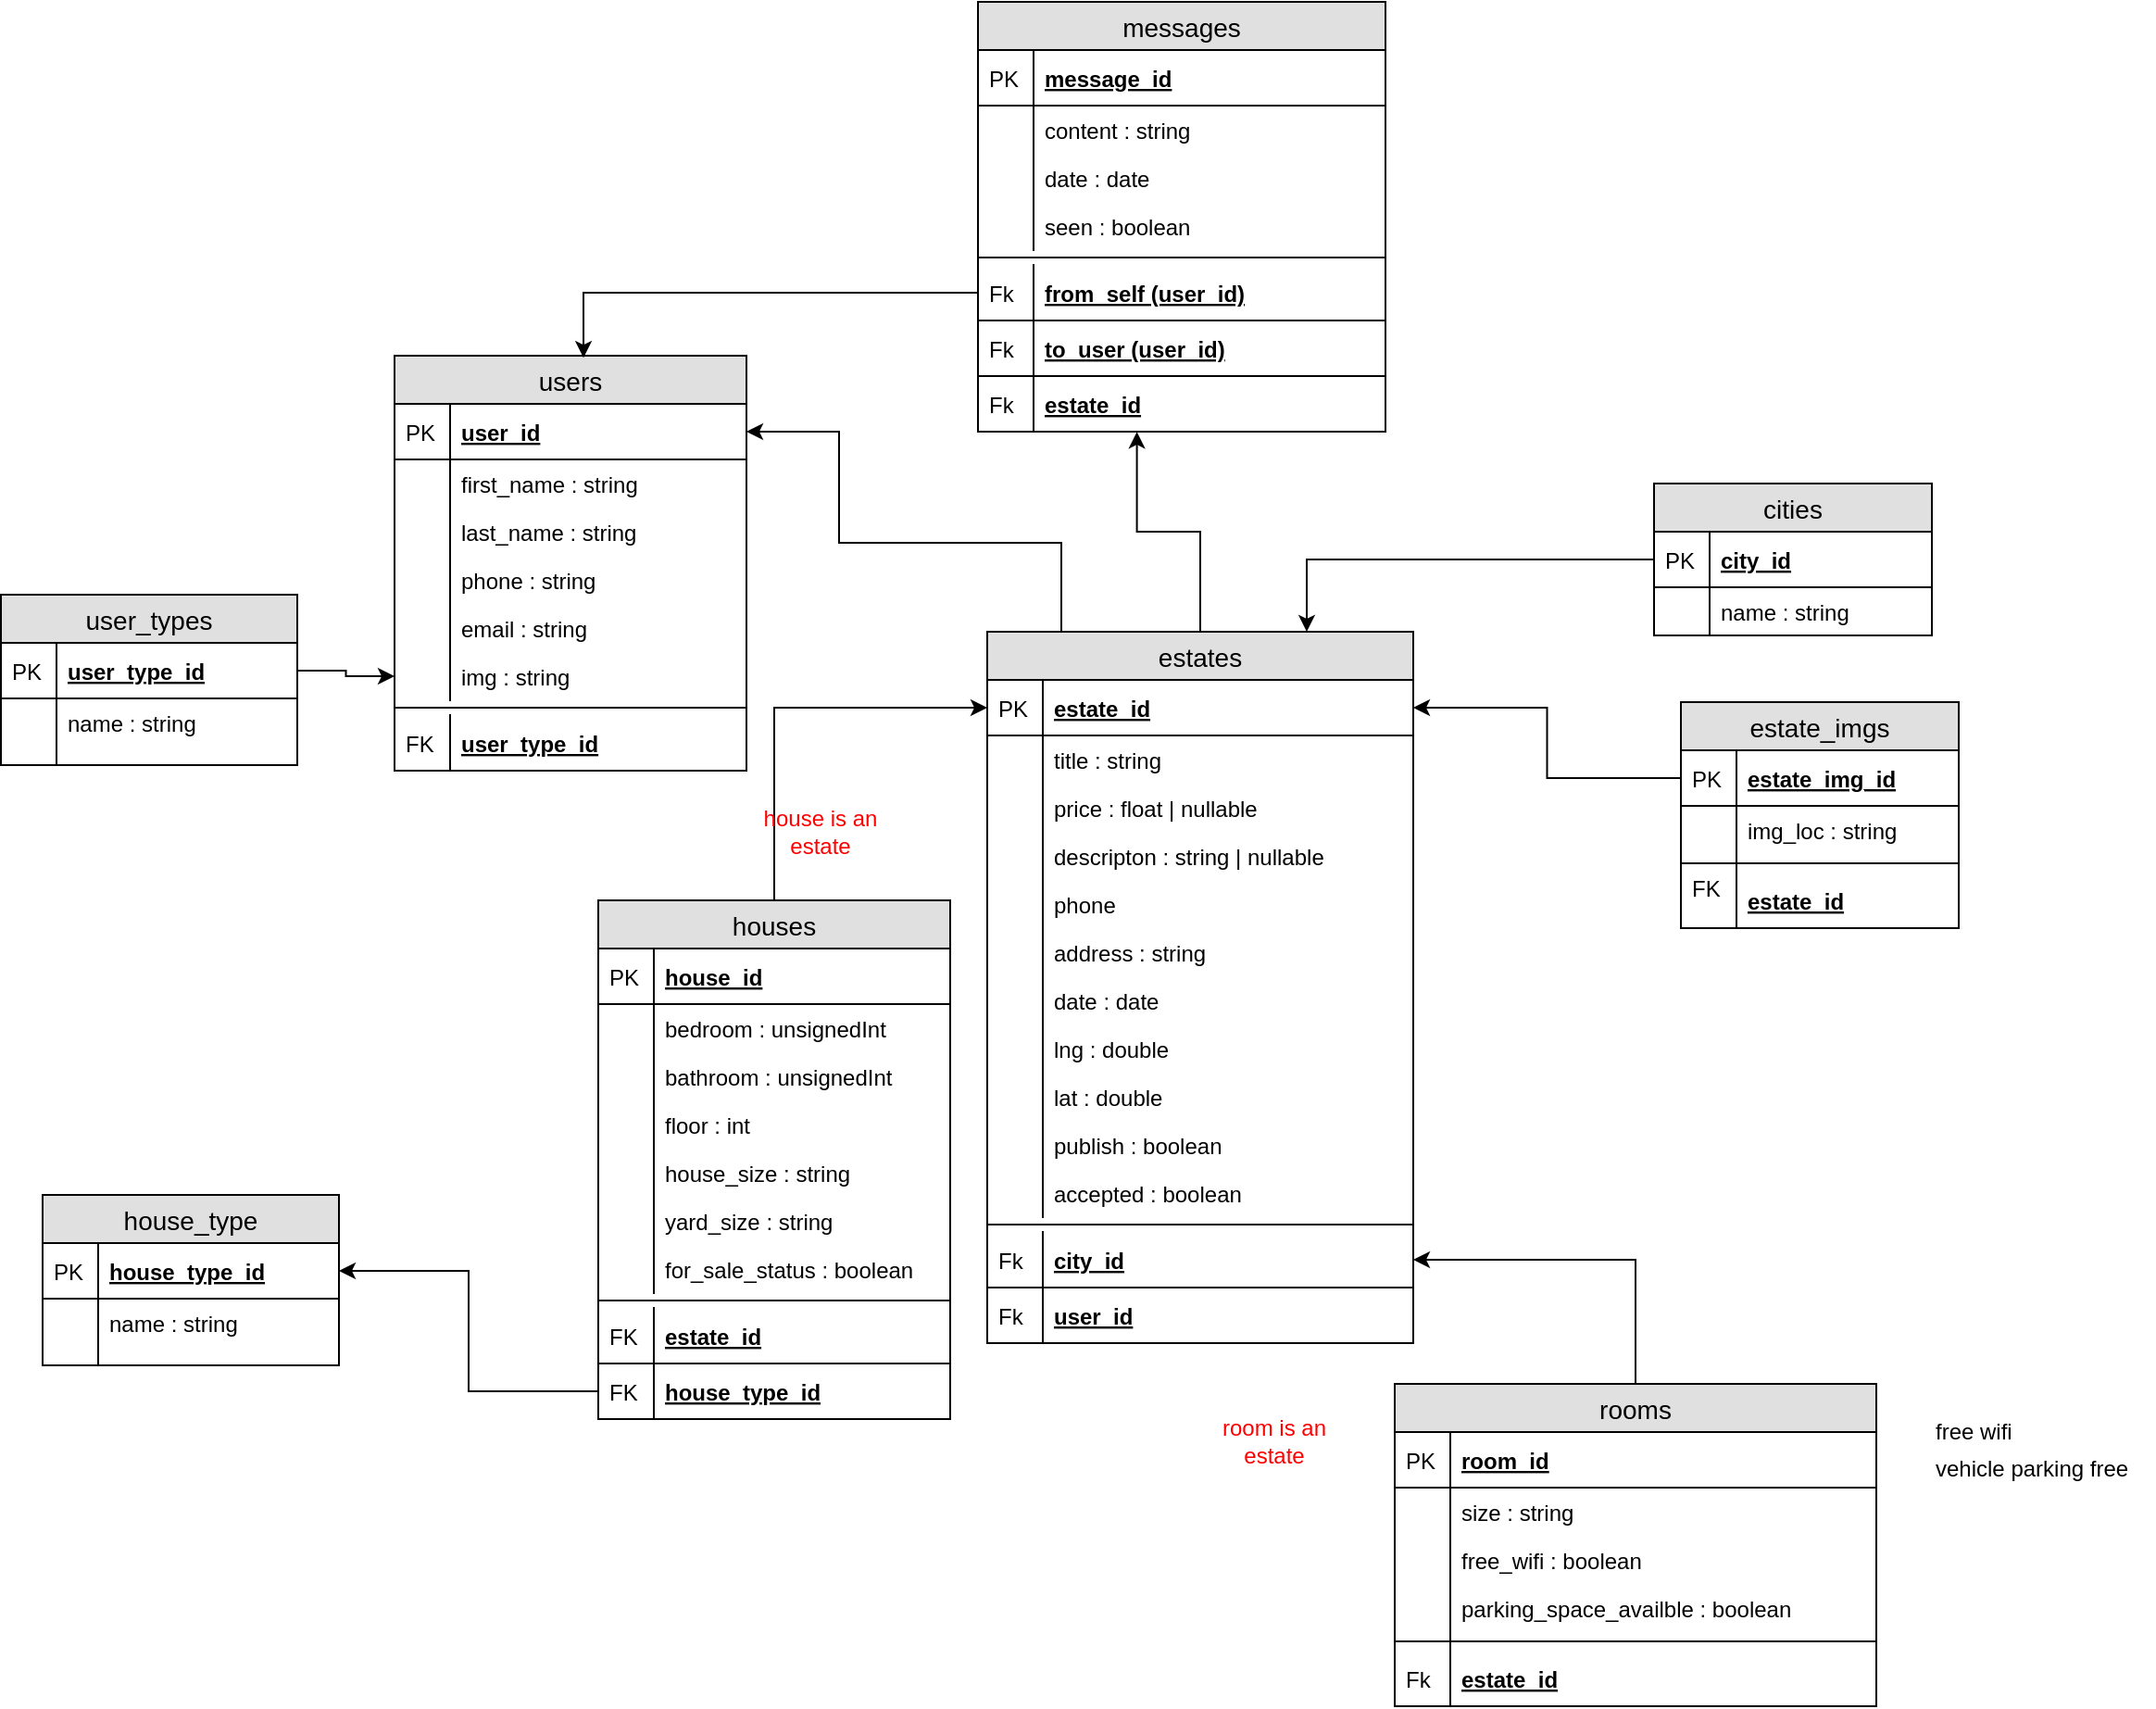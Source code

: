 <mxfile version="10.6.7" type="device"><diagram id="CUeSuuTgmLKHHv7ZmNJ-" name="Page-1"><mxGraphModel dx="840" dy="512" grid="1" gridSize="10" guides="1" tooltips="1" connect="1" arrows="1" fold="1" page="1" pageScale="1" pageWidth="850" pageHeight="1100" math="0" shadow="0"><root><mxCell id="0"/><mxCell id="1" parent="0"/><mxCell id="HLw82QbrshJ_DmkAjoIU-1" style="edgeStyle=orthogonalEdgeStyle;rounded=0;orthogonalLoop=1;jettySize=auto;html=1;exitX=0.5;exitY=0;exitDx=0;exitDy=0;entryX=0;entryY=0.5;entryDx=0;entryDy=0;" parent="1" source="HLw82QbrshJ_DmkAjoIU-2" target="HLw82QbrshJ_DmkAjoIU-57" edge="1"><mxGeometry relative="1" as="geometry"/></mxCell><mxCell id="HLw82QbrshJ_DmkAjoIU-2" value="houses" style="swimlane;fontStyle=0;childLayout=stackLayout;horizontal=1;startSize=26;fillColor=#e0e0e0;horizontalStack=0;resizeParent=1;resizeParentMax=0;resizeLast=0;collapsible=1;marginBottom=0;swimlaneFillColor=#ffffff;align=center;fontSize=14;" parent="1" vertex="1"><mxGeometry x="690" y="743" width="190" height="280" as="geometry"/></mxCell><mxCell id="HLw82QbrshJ_DmkAjoIU-3" value="house_id" style="shape=partialRectangle;top=0;left=0;right=0;bottom=1;align=left;verticalAlign=middle;fillColor=none;spacingLeft=34;spacingRight=4;overflow=hidden;rotatable=0;points=[[0,0.5],[1,0.5]];portConstraint=eastwest;dropTarget=0;fontStyle=5;fontSize=12;" parent="HLw82QbrshJ_DmkAjoIU-2" vertex="1"><mxGeometry y="26" width="190" height="30" as="geometry"/></mxCell><mxCell id="HLw82QbrshJ_DmkAjoIU-4" value="PK" style="shape=partialRectangle;top=0;left=0;bottom=0;fillColor=none;align=left;verticalAlign=middle;spacingLeft=4;spacingRight=4;overflow=hidden;rotatable=0;points=[];portConstraint=eastwest;part=1;fontSize=12;" parent="HLw82QbrshJ_DmkAjoIU-3" vertex="1" connectable="0"><mxGeometry width="30" height="30" as="geometry"/></mxCell><mxCell id="HLw82QbrshJ_DmkAjoIU-5" value="bedroom : unsignedInt" style="shape=partialRectangle;top=0;left=0;right=0;bottom=0;align=left;verticalAlign=top;fillColor=none;spacingLeft=34;spacingRight=4;overflow=hidden;rotatable=0;points=[[0,0.5],[1,0.5]];portConstraint=eastwest;dropTarget=0;fontSize=12;" parent="HLw82QbrshJ_DmkAjoIU-2" vertex="1"><mxGeometry y="56" width="190" height="26" as="geometry"/></mxCell><mxCell id="HLw82QbrshJ_DmkAjoIU-6" value="" style="shape=partialRectangle;top=0;left=0;bottom=0;fillColor=none;align=left;verticalAlign=top;spacingLeft=4;spacingRight=4;overflow=hidden;rotatable=0;points=[];portConstraint=eastwest;part=1;fontSize=12;" parent="HLw82QbrshJ_DmkAjoIU-5" vertex="1" connectable="0"><mxGeometry width="30" height="26" as="geometry"/></mxCell><mxCell id="HLw82QbrshJ_DmkAjoIU-11" value="bathroom : unsignedInt" style="shape=partialRectangle;top=0;left=0;right=0;bottom=0;align=left;verticalAlign=top;fillColor=none;spacingLeft=34;spacingRight=4;overflow=hidden;rotatable=0;points=[[0,0.5],[1,0.5]];portConstraint=eastwest;dropTarget=0;fontSize=12;" parent="HLw82QbrshJ_DmkAjoIU-2" vertex="1"><mxGeometry y="82" width="190" height="26" as="geometry"/></mxCell><mxCell id="HLw82QbrshJ_DmkAjoIU-12" value="" style="shape=partialRectangle;top=0;left=0;bottom=0;fillColor=none;align=left;verticalAlign=top;spacingLeft=4;spacingRight=4;overflow=hidden;rotatable=0;points=[];portConstraint=eastwest;part=1;fontSize=12;" parent="HLw82QbrshJ_DmkAjoIU-11" vertex="1" connectable="0"><mxGeometry width="30" height="26" as="geometry"/></mxCell><mxCell id="HLw82QbrshJ_DmkAjoIU-13" value="floor : int" style="shape=partialRectangle;top=0;left=0;right=0;bottom=0;align=left;verticalAlign=top;fillColor=none;spacingLeft=34;spacingRight=4;overflow=hidden;rotatable=0;points=[[0,0.5],[1,0.5]];portConstraint=eastwest;dropTarget=0;fontSize=12;" parent="HLw82QbrshJ_DmkAjoIU-2" vertex="1"><mxGeometry y="108" width="190" height="26" as="geometry"/></mxCell><mxCell id="HLw82QbrshJ_DmkAjoIU-14" value="" style="shape=partialRectangle;top=0;left=0;bottom=0;fillColor=none;align=left;verticalAlign=top;spacingLeft=4;spacingRight=4;overflow=hidden;rotatable=0;points=[];portConstraint=eastwest;part=1;fontSize=12;" parent="HLw82QbrshJ_DmkAjoIU-13" vertex="1" connectable="0"><mxGeometry width="30" height="26" as="geometry"/></mxCell><mxCell id="HLw82QbrshJ_DmkAjoIU-15" value="house_size : string" style="shape=partialRectangle;top=0;left=0;right=0;bottom=0;align=left;verticalAlign=top;fillColor=none;spacingLeft=34;spacingRight=4;overflow=hidden;rotatable=0;points=[[0,0.5],[1,0.5]];portConstraint=eastwest;dropTarget=0;fontSize=12;" parent="HLw82QbrshJ_DmkAjoIU-2" vertex="1"><mxGeometry y="134" width="190" height="26" as="geometry"/></mxCell><mxCell id="HLw82QbrshJ_DmkAjoIU-16" value="" style="shape=partialRectangle;top=0;left=0;bottom=0;fillColor=none;align=left;verticalAlign=top;spacingLeft=4;spacingRight=4;overflow=hidden;rotatable=0;points=[];portConstraint=eastwest;part=1;fontSize=12;" parent="HLw82QbrshJ_DmkAjoIU-15" vertex="1" connectable="0"><mxGeometry width="30" height="26" as="geometry"/></mxCell><mxCell id="HLw82QbrshJ_DmkAjoIU-17" value="yard_size : string" style="shape=partialRectangle;top=0;left=0;right=0;bottom=0;align=left;verticalAlign=top;fillColor=none;spacingLeft=34;spacingRight=4;overflow=hidden;rotatable=0;points=[[0,0.5],[1,0.5]];portConstraint=eastwest;dropTarget=0;fontSize=12;" parent="HLw82QbrshJ_DmkAjoIU-2" vertex="1"><mxGeometry y="160" width="190" height="26" as="geometry"/></mxCell><mxCell id="HLw82QbrshJ_DmkAjoIU-18" value="" style="shape=partialRectangle;top=0;left=0;bottom=0;fillColor=none;align=left;verticalAlign=top;spacingLeft=4;spacingRight=4;overflow=hidden;rotatable=0;points=[];portConstraint=eastwest;part=1;fontSize=12;" parent="HLw82QbrshJ_DmkAjoIU-17" vertex="1" connectable="0"><mxGeometry width="30" height="26" as="geometry"/></mxCell><mxCell id="EV3Uhzeo8seoCks9kRmd-1" value="for_sale_status : boolean" style="shape=partialRectangle;top=0;left=0;right=0;bottom=0;align=left;verticalAlign=top;fillColor=none;spacingLeft=34;spacingRight=4;overflow=hidden;rotatable=0;points=[[0,0.5],[1,0.5]];portConstraint=eastwest;dropTarget=0;fontSize=12;" parent="HLw82QbrshJ_DmkAjoIU-2" vertex="1"><mxGeometry y="186" width="190" height="26" as="geometry"/></mxCell><mxCell id="EV3Uhzeo8seoCks9kRmd-2" value="" style="shape=partialRectangle;top=0;left=0;bottom=0;fillColor=none;align=left;verticalAlign=top;spacingLeft=4;spacingRight=4;overflow=hidden;rotatable=0;points=[];portConstraint=eastwest;part=1;fontSize=12;" parent="EV3Uhzeo8seoCks9kRmd-1" vertex="1" connectable="0"><mxGeometry width="30" height="26" as="geometry"/></mxCell><mxCell id="HLw82QbrshJ_DmkAjoIU-19" value="" style="line;strokeWidth=1;fillColor=none;align=left;verticalAlign=middle;spacingTop=-1;spacingLeft=3;spacingRight=3;rotatable=0;labelPosition=right;points=[];portConstraint=eastwest;fontSize=12;" parent="HLw82QbrshJ_DmkAjoIU-2" vertex="1"><mxGeometry y="212" width="190" height="8" as="geometry"/></mxCell><mxCell id="HLw82QbrshJ_DmkAjoIU-20" value="estate_id" style="shape=partialRectangle;top=0;left=0;right=0;bottom=1;align=left;verticalAlign=middle;fillColor=none;spacingLeft=34;spacingRight=4;overflow=hidden;rotatable=0;points=[[0,0.5],[1,0.5]];portConstraint=eastwest;dropTarget=0;fontStyle=5;fontSize=12;" parent="HLw82QbrshJ_DmkAjoIU-2" vertex="1"><mxGeometry y="220" width="190" height="30" as="geometry"/></mxCell><mxCell id="HLw82QbrshJ_DmkAjoIU-21" value="FK" style="shape=partialRectangle;top=0;left=0;bottom=0;fillColor=none;align=left;verticalAlign=middle;spacingLeft=4;spacingRight=4;overflow=hidden;rotatable=0;points=[];portConstraint=eastwest;part=1;fontSize=12;" parent="HLw82QbrshJ_DmkAjoIU-20" vertex="1" connectable="0"><mxGeometry width="30" height="30" as="geometry"/></mxCell><mxCell id="sJhoDAnPB7PGWvGIcDMf-5" value="house_type_id" style="shape=partialRectangle;top=0;left=0;right=0;bottom=1;align=left;verticalAlign=middle;fillColor=none;spacingLeft=34;spacingRight=4;overflow=hidden;rotatable=0;points=[[0,0.5],[1,0.5]];portConstraint=eastwest;dropTarget=0;fontStyle=5;fontSize=12;" parent="HLw82QbrshJ_DmkAjoIU-2" vertex="1"><mxGeometry y="250" width="190" height="30" as="geometry"/></mxCell><mxCell id="sJhoDAnPB7PGWvGIcDMf-6" value="FK" style="shape=partialRectangle;top=0;left=0;bottom=0;fillColor=none;align=left;verticalAlign=middle;spacingLeft=4;spacingRight=4;overflow=hidden;rotatable=0;points=[];portConstraint=eastwest;part=1;fontSize=12;" parent="sJhoDAnPB7PGWvGIcDMf-5" vertex="1" connectable="0"><mxGeometry width="30" height="30" as="geometry"/></mxCell><mxCell id="HLw82QbrshJ_DmkAjoIU-22" style="edgeStyle=orthogonalEdgeStyle;rounded=0;orthogonalLoop=1;jettySize=auto;html=1;exitX=0.5;exitY=0;exitDx=0;exitDy=0;entryX=1;entryY=0.5;entryDx=0;entryDy=0;" parent="1" source="HLw82QbrshJ_DmkAjoIU-23" target="HLw82QbrshJ_DmkAjoIU-66" edge="1"><mxGeometry relative="1" as="geometry"/></mxCell><mxCell id="HLw82QbrshJ_DmkAjoIU-23" value="rooms" style="swimlane;fontStyle=0;childLayout=stackLayout;horizontal=1;startSize=26;fillColor=#e0e0e0;horizontalStack=0;resizeParent=1;resizeParentMax=0;resizeLast=0;collapsible=1;marginBottom=0;swimlaneFillColor=#ffffff;align=center;fontSize=14;" parent="1" vertex="1"><mxGeometry x="1120" y="1004" width="260" height="174" as="geometry"/></mxCell><mxCell id="HLw82QbrshJ_DmkAjoIU-24" value="room_id" style="shape=partialRectangle;top=0;left=0;right=0;bottom=1;align=left;verticalAlign=middle;fillColor=none;spacingLeft=34;spacingRight=4;overflow=hidden;rotatable=0;points=[[0,0.5],[1,0.5]];portConstraint=eastwest;dropTarget=0;fontStyle=5;fontSize=12;" parent="HLw82QbrshJ_DmkAjoIU-23" vertex="1"><mxGeometry y="26" width="260" height="30" as="geometry"/></mxCell><mxCell id="HLw82QbrshJ_DmkAjoIU-25" value="PK" style="shape=partialRectangle;top=0;left=0;bottom=0;fillColor=none;align=left;verticalAlign=middle;spacingLeft=4;spacingRight=4;overflow=hidden;rotatable=0;points=[];portConstraint=eastwest;part=1;fontSize=12;" parent="HLw82QbrshJ_DmkAjoIU-24" vertex="1" connectable="0"><mxGeometry width="30" height="30" as="geometry"/></mxCell><mxCell id="HLw82QbrshJ_DmkAjoIU-26" value="size : string" style="shape=partialRectangle;top=0;left=0;right=0;bottom=0;align=left;verticalAlign=top;fillColor=none;spacingLeft=34;spacingRight=4;overflow=hidden;rotatable=0;points=[[0,0.5],[1,0.5]];portConstraint=eastwest;dropTarget=0;fontSize=12;" parent="HLw82QbrshJ_DmkAjoIU-23" vertex="1"><mxGeometry y="56" width="260" height="26" as="geometry"/></mxCell><mxCell id="HLw82QbrshJ_DmkAjoIU-27" value="" style="shape=partialRectangle;top=0;left=0;bottom=0;fillColor=none;align=left;verticalAlign=top;spacingLeft=4;spacingRight=4;overflow=hidden;rotatable=0;points=[];portConstraint=eastwest;part=1;fontSize=12;" parent="HLw82QbrshJ_DmkAjoIU-26" vertex="1" connectable="0"><mxGeometry width="30" height="26" as="geometry"/></mxCell><mxCell id="sJhoDAnPB7PGWvGIcDMf-1" value="free_wifi : boolean" style="shape=partialRectangle;top=0;left=0;right=0;bottom=0;align=left;verticalAlign=top;fillColor=none;spacingLeft=34;spacingRight=4;overflow=hidden;rotatable=0;points=[[0,0.5],[1,0.5]];portConstraint=eastwest;dropTarget=0;fontSize=12;" parent="HLw82QbrshJ_DmkAjoIU-23" vertex="1"><mxGeometry y="82" width="260" height="26" as="geometry"/></mxCell><mxCell id="sJhoDAnPB7PGWvGIcDMf-2" value="" style="shape=partialRectangle;top=0;left=0;bottom=0;fillColor=none;align=left;verticalAlign=top;spacingLeft=4;spacingRight=4;overflow=hidden;rotatable=0;points=[];portConstraint=eastwest;part=1;fontSize=12;" parent="sJhoDAnPB7PGWvGIcDMf-1" vertex="1" connectable="0"><mxGeometry width="30" height="26" as="geometry"/></mxCell><mxCell id="sJhoDAnPB7PGWvGIcDMf-3" value="parking_space_availble : boolean" style="shape=partialRectangle;top=0;left=0;right=0;bottom=0;align=left;verticalAlign=top;fillColor=none;spacingLeft=34;spacingRight=4;overflow=hidden;rotatable=0;points=[[0,0.5],[1,0.5]];portConstraint=eastwest;dropTarget=0;fontSize=12;" parent="HLw82QbrshJ_DmkAjoIU-23" vertex="1"><mxGeometry y="108" width="260" height="26" as="geometry"/></mxCell><mxCell id="sJhoDAnPB7PGWvGIcDMf-4" value="" style="shape=partialRectangle;top=0;left=0;bottom=0;fillColor=none;align=left;verticalAlign=top;spacingLeft=4;spacingRight=4;overflow=hidden;rotatable=0;points=[];portConstraint=eastwest;part=1;fontSize=12;" parent="sJhoDAnPB7PGWvGIcDMf-3" vertex="1" connectable="0"><mxGeometry width="30" height="26" as="geometry"/></mxCell><mxCell id="HLw82QbrshJ_DmkAjoIU-28" value="" style="line;strokeWidth=1;fillColor=none;align=left;verticalAlign=middle;spacingTop=-1;spacingLeft=3;spacingRight=3;rotatable=0;labelPosition=right;points=[];portConstraint=eastwest;fontSize=12;fontFamily=Helvetica;fontColor=#000000;strokeColor=#000000;" parent="HLw82QbrshJ_DmkAjoIU-23" vertex="1"><mxGeometry y="134" width="260" height="10" as="geometry"/></mxCell><mxCell id="HLw82QbrshJ_DmkAjoIU-29" value="" style="shape=partialRectangle;top=0;left=0;bottom=0;fillColor=none;align=left;verticalAlign=top;spacingLeft=4;spacingRight=4;overflow=hidden;rotatable=0;points=[];portConstraint=eastwest;part=1;fontSize=12;" parent="HLw82QbrshJ_DmkAjoIU-28" vertex="1" connectable="0"><mxGeometry width="30" height="10" as="geometry"/></mxCell><mxCell id="HLw82QbrshJ_DmkAjoIU-30" value="estate_id" style="shape=partialRectangle;top=0;left=0;right=0;bottom=1;align=left;verticalAlign=middle;fillColor=none;spacingLeft=34;spacingRight=4;overflow=hidden;rotatable=0;points=[[0,0.5],[1,0.5]];portConstraint=eastwest;dropTarget=0;fontStyle=5;fontSize=12;" parent="HLw82QbrshJ_DmkAjoIU-23" vertex="1"><mxGeometry y="144" width="260" height="30" as="geometry"/></mxCell><mxCell id="HLw82QbrshJ_DmkAjoIU-31" value="Fk" style="shape=partialRectangle;top=0;left=0;bottom=0;fillColor=none;align=left;verticalAlign=middle;spacingLeft=4;spacingRight=4;overflow=hidden;rotatable=0;points=[];portConstraint=eastwest;part=1;fontSize=12;" parent="HLw82QbrshJ_DmkAjoIU-30" vertex="1" connectable="0"><mxGeometry width="30" height="30" as="geometry"/></mxCell><mxCell id="HLw82QbrshJ_DmkAjoIU-37" value="house_type" style="swimlane;fontStyle=0;childLayout=stackLayout;horizontal=1;startSize=26;fillColor=#e0e0e0;horizontalStack=0;resizeParent=1;resizeParentMax=0;resizeLast=0;collapsible=1;marginBottom=0;swimlaneFillColor=#ffffff;align=center;fontSize=14;" parent="1" vertex="1"><mxGeometry x="390" y="902" width="160" height="92" as="geometry"/></mxCell><mxCell id="HLw82QbrshJ_DmkAjoIU-38" value="house_type_id" style="shape=partialRectangle;top=0;left=0;right=0;bottom=1;align=left;verticalAlign=middle;fillColor=none;spacingLeft=34;spacingRight=4;overflow=hidden;rotatable=0;points=[[0,0.5],[1,0.5]];portConstraint=eastwest;dropTarget=0;fontStyle=5;fontSize=12;" parent="HLw82QbrshJ_DmkAjoIU-37" vertex="1"><mxGeometry y="26" width="160" height="30" as="geometry"/></mxCell><mxCell id="HLw82QbrshJ_DmkAjoIU-39" value="PK" style="shape=partialRectangle;top=0;left=0;bottom=0;fillColor=none;align=left;verticalAlign=middle;spacingLeft=4;spacingRight=4;overflow=hidden;rotatable=0;points=[];portConstraint=eastwest;part=1;fontSize=12;" parent="HLw82QbrshJ_DmkAjoIU-38" vertex="1" connectable="0"><mxGeometry width="30" height="30" as="geometry"/></mxCell><mxCell id="HLw82QbrshJ_DmkAjoIU-40" value="name : string" style="shape=partialRectangle;top=0;left=0;right=0;bottom=0;align=left;verticalAlign=top;fillColor=none;spacingLeft=34;spacingRight=4;overflow=hidden;rotatable=0;points=[[0,0.5],[1,0.5]];portConstraint=eastwest;dropTarget=0;fontSize=12;" parent="HLw82QbrshJ_DmkAjoIU-37" vertex="1"><mxGeometry y="56" width="160" height="26" as="geometry"/></mxCell><mxCell id="HLw82QbrshJ_DmkAjoIU-41" value="" style="shape=partialRectangle;top=0;left=0;bottom=0;fillColor=none;align=left;verticalAlign=top;spacingLeft=4;spacingRight=4;overflow=hidden;rotatable=0;points=[];portConstraint=eastwest;part=1;fontSize=12;" parent="HLw82QbrshJ_DmkAjoIU-40" vertex="1" connectable="0"><mxGeometry width="30" height="26" as="geometry"/></mxCell><mxCell id="HLw82QbrshJ_DmkAjoIU-42" value="" style="shape=partialRectangle;top=0;left=0;right=0;bottom=0;align=left;verticalAlign=top;fillColor=none;spacingLeft=34;spacingRight=4;overflow=hidden;rotatable=0;points=[[0,0.5],[1,0.5]];portConstraint=eastwest;dropTarget=0;fontSize=12;" parent="HLw82QbrshJ_DmkAjoIU-37" vertex="1"><mxGeometry y="82" width="160" height="10" as="geometry"/></mxCell><mxCell id="HLw82QbrshJ_DmkAjoIU-43" value="" style="shape=partialRectangle;top=0;left=0;bottom=0;fillColor=none;align=left;verticalAlign=top;spacingLeft=4;spacingRight=4;overflow=hidden;rotatable=0;points=[];portConstraint=eastwest;part=1;fontSize=12;" parent="HLw82QbrshJ_DmkAjoIU-42" vertex="1" connectable="0"><mxGeometry width="30" height="10" as="geometry"/></mxCell><mxCell id="HLw82QbrshJ_DmkAjoIU-44" value="estate_imgs" style="swimlane;fontStyle=0;childLayout=stackLayout;horizontal=1;startSize=26;fillColor=#e0e0e0;horizontalStack=0;resizeParent=1;resizeParentMax=0;resizeLast=0;collapsible=1;marginBottom=0;swimlaneFillColor=#ffffff;align=center;fontSize=14;" parent="1" vertex="1"><mxGeometry x="1274.5" y="636" width="150" height="122" as="geometry"/></mxCell><mxCell id="HLw82QbrshJ_DmkAjoIU-45" value="estate_img_id" style="shape=partialRectangle;top=0;left=0;right=0;bottom=1;align=left;verticalAlign=middle;fillColor=none;spacingLeft=34;spacingRight=4;overflow=hidden;rotatable=0;points=[[0,0.5],[1,0.5]];portConstraint=eastwest;dropTarget=0;fontStyle=5;fontSize=12;" parent="HLw82QbrshJ_DmkAjoIU-44" vertex="1"><mxGeometry y="26" width="150" height="30" as="geometry"/></mxCell><mxCell id="HLw82QbrshJ_DmkAjoIU-46" value="PK" style="shape=partialRectangle;top=0;left=0;bottom=0;fillColor=none;align=left;verticalAlign=middle;spacingLeft=4;spacingRight=4;overflow=hidden;rotatable=0;points=[];portConstraint=eastwest;part=1;fontSize=12;" parent="HLw82QbrshJ_DmkAjoIU-45" vertex="1" connectable="0"><mxGeometry width="30" height="30" as="geometry"/></mxCell><mxCell id="HLw82QbrshJ_DmkAjoIU-47" value="img_loc : string" style="shape=partialRectangle;top=0;left=0;right=0;bottom=0;align=left;verticalAlign=top;fillColor=none;spacingLeft=34;spacingRight=4;overflow=hidden;rotatable=0;points=[[0,0.5],[1,0.5]];portConstraint=eastwest;dropTarget=0;fontSize=12;" parent="HLw82QbrshJ_DmkAjoIU-44" vertex="1"><mxGeometry y="56" width="150" height="26" as="geometry"/></mxCell><mxCell id="HLw82QbrshJ_DmkAjoIU-48" value="" style="shape=partialRectangle;top=0;left=0;bottom=0;fillColor=none;align=left;verticalAlign=top;spacingLeft=4;spacingRight=4;overflow=hidden;rotatable=0;points=[];portConstraint=eastwest;part=1;fontSize=12;" parent="HLw82QbrshJ_DmkAjoIU-47" vertex="1" connectable="0"><mxGeometry width="30" height="26" as="geometry"/></mxCell><mxCell id="HLw82QbrshJ_DmkAjoIU-49" value="" style="line;strokeWidth=1;fillColor=none;align=left;verticalAlign=middle;spacingTop=-1;spacingLeft=3;spacingRight=3;rotatable=0;labelPosition=right;points=[];portConstraint=eastwest;fontSize=12;fontFamily=Helvetica;fontColor=#000000;strokeColor=#000000;" parent="HLw82QbrshJ_DmkAjoIU-44" vertex="1"><mxGeometry y="82" width="150" height="10" as="geometry"/></mxCell><mxCell id="HLw82QbrshJ_DmkAjoIU-50" value="" style="shape=partialRectangle;top=0;left=0;bottom=0;fillColor=none;align=left;verticalAlign=top;spacingLeft=4;spacingRight=4;overflow=hidden;rotatable=0;points=[];portConstraint=eastwest;part=1;fontSize=12;" parent="HLw82QbrshJ_DmkAjoIU-49" vertex="1" connectable="0"><mxGeometry width="30" height="10" as="geometry"/></mxCell><mxCell id="HLw82QbrshJ_DmkAjoIU-51" value="estate_id" style="shape=partialRectangle;top=0;left=0;right=0;bottom=1;align=left;verticalAlign=middle;fillColor=none;spacingLeft=34;spacingRight=4;overflow=hidden;rotatable=0;points=[[0,0.5],[1,0.5]];portConstraint=eastwest;dropTarget=0;fontStyle=5;fontSize=12;" parent="HLw82QbrshJ_DmkAjoIU-44" vertex="1"><mxGeometry y="92" width="150" height="30" as="geometry"/></mxCell><mxCell id="HLw82QbrshJ_DmkAjoIU-52" value="FK&#10;" style="shape=partialRectangle;top=0;left=0;bottom=0;fillColor=none;align=left;verticalAlign=middle;spacingLeft=4;spacingRight=4;overflow=hidden;rotatable=0;points=[];portConstraint=eastwest;part=1;fontSize=12;" parent="HLw82QbrshJ_DmkAjoIU-51" vertex="1" connectable="0"><mxGeometry width="30" height="30" as="geometry"/></mxCell><mxCell id="HLw82QbrshJ_DmkAjoIU-55" style="edgeStyle=orthogonalEdgeStyle;rounded=0;orthogonalLoop=1;jettySize=auto;html=1;exitX=0.25;exitY=0;exitDx=0;exitDy=0;entryX=1;entryY=0.5;entryDx=0;entryDy=0;" parent="1" source="HLw82QbrshJ_DmkAjoIU-56" target="HLw82QbrshJ_DmkAjoIU-73" edge="1"><mxGeometry relative="1" as="geometry"><Array as="points"><mxPoint x="940" y="550"/><mxPoint x="820" y="550"/><mxPoint x="820" y="490"/></Array></mxGeometry></mxCell><mxCell id="890-GaGVXH1TkGIWrbgi-12" style="edgeStyle=orthogonalEdgeStyle;rounded=0;orthogonalLoop=1;jettySize=auto;html=1;exitX=0.5;exitY=0;exitDx=0;exitDy=0;entryX=0.39;entryY=1.003;entryDx=0;entryDy=0;entryPerimeter=0;" parent="1" source="HLw82QbrshJ_DmkAjoIU-56" target="HLw82QbrshJ_DmkAjoIU-106" edge="1"><mxGeometry relative="1" as="geometry"/></mxCell><mxCell id="HLw82QbrshJ_DmkAjoIU-56" value="estates" style="swimlane;fontStyle=0;childLayout=stackLayout;horizontal=1;startSize=26;fillColor=#e0e0e0;horizontalStack=0;resizeParent=1;resizeParentMax=0;resizeLast=0;collapsible=1;marginBottom=0;swimlaneFillColor=#ffffff;align=center;fontSize=14;" parent="1" vertex="1"><mxGeometry x="900" y="598" width="230" height="384" as="geometry"/></mxCell><mxCell id="HLw82QbrshJ_DmkAjoIU-57" value="estate_id" style="shape=partialRectangle;top=0;left=0;right=0;bottom=1;align=left;verticalAlign=middle;fillColor=none;spacingLeft=34;spacingRight=4;overflow=hidden;rotatable=0;points=[[0,0.5],[1,0.5]];portConstraint=eastwest;dropTarget=0;fontStyle=5;fontSize=12;" parent="HLw82QbrshJ_DmkAjoIU-56" vertex="1"><mxGeometry y="26" width="230" height="30" as="geometry"/></mxCell><mxCell id="HLw82QbrshJ_DmkAjoIU-58" value="PK" style="shape=partialRectangle;top=0;left=0;bottom=0;fillColor=none;align=left;verticalAlign=middle;spacingLeft=4;spacingRight=4;overflow=hidden;rotatable=0;points=[];portConstraint=eastwest;part=1;fontSize=12;" parent="HLw82QbrshJ_DmkAjoIU-57" vertex="1" connectable="0"><mxGeometry width="30" height="30" as="geometry"/></mxCell><mxCell id="iZ4RIXeEhnye1pGXJ20V-3" value="title : string" style="shape=partialRectangle;top=0;left=0;right=0;bottom=0;align=left;verticalAlign=top;fillColor=none;spacingLeft=34;spacingRight=4;overflow=hidden;rotatable=0;points=[[0,0.5],[1,0.5]];portConstraint=eastwest;dropTarget=0;fontSize=12;" parent="HLw82QbrshJ_DmkAjoIU-56" vertex="1"><mxGeometry y="56" width="230" height="26" as="geometry"/></mxCell><mxCell id="iZ4RIXeEhnye1pGXJ20V-4" value="" style="shape=partialRectangle;top=0;left=0;bottom=0;fillColor=none;align=left;verticalAlign=top;spacingLeft=4;spacingRight=4;overflow=hidden;rotatable=0;points=[];portConstraint=eastwest;part=1;fontSize=12;" parent="iZ4RIXeEhnye1pGXJ20V-3" vertex="1" connectable="0"><mxGeometry width="30" height="26" as="geometry"/></mxCell><mxCell id="HLw82QbrshJ_DmkAjoIU-59" value="price : float | nullable" style="shape=partialRectangle;top=0;left=0;right=0;bottom=0;align=left;verticalAlign=top;fillColor=none;spacingLeft=34;spacingRight=4;overflow=hidden;rotatable=0;points=[[0,0.5],[1,0.5]];portConstraint=eastwest;dropTarget=0;fontSize=12;" parent="HLw82QbrshJ_DmkAjoIU-56" vertex="1"><mxGeometry y="82" width="230" height="26" as="geometry"/></mxCell><mxCell id="HLw82QbrshJ_DmkAjoIU-60" value="" style="shape=partialRectangle;top=0;left=0;bottom=0;fillColor=none;align=left;verticalAlign=top;spacingLeft=4;spacingRight=4;overflow=hidden;rotatable=0;points=[];portConstraint=eastwest;part=1;fontSize=12;" parent="HLw82QbrshJ_DmkAjoIU-59" vertex="1" connectable="0"><mxGeometry width="30" height="26" as="geometry"/></mxCell><mxCell id="iZ4RIXeEhnye1pGXJ20V-5" value="descripton : string | nullable" style="shape=partialRectangle;top=0;left=0;right=0;bottom=0;align=left;verticalAlign=top;fillColor=none;spacingLeft=34;spacingRight=4;overflow=hidden;rotatable=0;points=[[0,0.5],[1,0.5]];portConstraint=eastwest;dropTarget=0;fontSize=12;" parent="HLw82QbrshJ_DmkAjoIU-56" vertex="1"><mxGeometry y="108" width="230" height="26" as="geometry"/></mxCell><mxCell id="iZ4RIXeEhnye1pGXJ20V-6" value="" style="shape=partialRectangle;top=0;left=0;bottom=0;fillColor=none;align=left;verticalAlign=top;spacingLeft=4;spacingRight=4;overflow=hidden;rotatable=0;points=[];portConstraint=eastwest;part=1;fontSize=12;" parent="iZ4RIXeEhnye1pGXJ20V-5" vertex="1" connectable="0"><mxGeometry width="30" height="26" as="geometry"/></mxCell><mxCell id="iZ4RIXeEhnye1pGXJ20V-1" value="phone" style="shape=partialRectangle;top=0;left=0;right=0;bottom=0;align=left;verticalAlign=top;fillColor=none;spacingLeft=34;spacingRight=4;overflow=hidden;rotatable=0;points=[[0,0.5],[1,0.5]];portConstraint=eastwest;dropTarget=0;fontSize=12;" parent="HLw82QbrshJ_DmkAjoIU-56" vertex="1"><mxGeometry y="134" width="230" height="26" as="geometry"/></mxCell><mxCell id="iZ4RIXeEhnye1pGXJ20V-2" value="" style="shape=partialRectangle;top=0;left=0;bottom=0;fillColor=none;align=left;verticalAlign=top;spacingLeft=4;spacingRight=4;overflow=hidden;rotatable=0;points=[];portConstraint=eastwest;part=1;fontSize=12;" parent="iZ4RIXeEhnye1pGXJ20V-1" vertex="1" connectable="0"><mxGeometry width="30" height="26" as="geometry"/></mxCell><mxCell id="HLw82QbrshJ_DmkAjoIU-61" value="address : string" style="shape=partialRectangle;top=0;left=0;right=0;bottom=0;align=left;verticalAlign=top;fillColor=none;spacingLeft=34;spacingRight=4;overflow=hidden;rotatable=0;points=[[0,0.5],[1,0.5]];portConstraint=eastwest;dropTarget=0;fontSize=12;" parent="HLw82QbrshJ_DmkAjoIU-56" vertex="1"><mxGeometry y="160" width="230" height="26" as="geometry"/></mxCell><mxCell id="HLw82QbrshJ_DmkAjoIU-62" value="" style="shape=partialRectangle;top=0;left=0;bottom=0;fillColor=none;align=left;verticalAlign=top;spacingLeft=4;spacingRight=4;overflow=hidden;rotatable=0;points=[];portConstraint=eastwest;part=1;fontSize=12;" parent="HLw82QbrshJ_DmkAjoIU-61" vertex="1" connectable="0"><mxGeometry width="30" height="26" as="geometry"/></mxCell><mxCell id="HLw82QbrshJ_DmkAjoIU-63" value="date : date" style="shape=partialRectangle;top=0;left=0;right=0;bottom=0;align=left;verticalAlign=top;fillColor=none;spacingLeft=34;spacingRight=4;overflow=hidden;rotatable=0;points=[[0,0.5],[1,0.5]];portConstraint=eastwest;dropTarget=0;fontSize=12;" parent="HLw82QbrshJ_DmkAjoIU-56" vertex="1"><mxGeometry y="186" width="230" height="26" as="geometry"/></mxCell><mxCell id="HLw82QbrshJ_DmkAjoIU-64" value="" style="shape=partialRectangle;top=0;left=0;bottom=0;fillColor=none;align=left;verticalAlign=top;spacingLeft=4;spacingRight=4;overflow=hidden;rotatable=0;points=[];portConstraint=eastwest;part=1;fontSize=12;" parent="HLw82QbrshJ_DmkAjoIU-63" vertex="1" connectable="0"><mxGeometry width="30" height="26" as="geometry"/></mxCell><mxCell id="mjlw8NfUzQ3m5yOJksux-1" value="lng : double" style="shape=partialRectangle;top=0;left=0;right=0;bottom=0;align=left;verticalAlign=top;fillColor=none;spacingLeft=34;spacingRight=4;overflow=hidden;rotatable=0;points=[[0,0.5],[1,0.5]];portConstraint=eastwest;dropTarget=0;fontSize=12;" vertex="1" parent="HLw82QbrshJ_DmkAjoIU-56"><mxGeometry y="212" width="230" height="26" as="geometry"/></mxCell><mxCell id="mjlw8NfUzQ3m5yOJksux-2" value="" style="shape=partialRectangle;top=0;left=0;bottom=0;fillColor=none;align=left;verticalAlign=top;spacingLeft=4;spacingRight=4;overflow=hidden;rotatable=0;points=[];portConstraint=eastwest;part=1;fontSize=12;" vertex="1" connectable="0" parent="mjlw8NfUzQ3m5yOJksux-1"><mxGeometry width="30" height="26" as="geometry"/></mxCell><mxCell id="mjlw8NfUzQ3m5yOJksux-3" value="lat : double" style="shape=partialRectangle;top=0;left=0;right=0;bottom=0;align=left;verticalAlign=top;fillColor=none;spacingLeft=34;spacingRight=4;overflow=hidden;rotatable=0;points=[[0,0.5],[1,0.5]];portConstraint=eastwest;dropTarget=0;fontSize=12;" vertex="1" parent="HLw82QbrshJ_DmkAjoIU-56"><mxGeometry y="238" width="230" height="26" as="geometry"/></mxCell><mxCell id="mjlw8NfUzQ3m5yOJksux-4" value="" style="shape=partialRectangle;top=0;left=0;bottom=0;fillColor=none;align=left;verticalAlign=top;spacingLeft=4;spacingRight=4;overflow=hidden;rotatable=0;points=[];portConstraint=eastwest;part=1;fontSize=12;" vertex="1" connectable="0" parent="mjlw8NfUzQ3m5yOJksux-3"><mxGeometry width="30" height="26" as="geometry"/></mxCell><mxCell id="iZ4RIXeEhnye1pGXJ20V-8" value="publish : boolean" style="shape=partialRectangle;top=0;left=0;right=0;bottom=0;align=left;verticalAlign=top;fillColor=none;spacingLeft=34;spacingRight=4;overflow=hidden;rotatable=0;points=[[0,0.5],[1,0.5]];portConstraint=eastwest;dropTarget=0;fontSize=12;" parent="HLw82QbrshJ_DmkAjoIU-56" vertex="1"><mxGeometry y="264" width="230" height="26" as="geometry"/></mxCell><mxCell id="iZ4RIXeEhnye1pGXJ20V-9" value="" style="shape=partialRectangle;top=0;left=0;bottom=0;fillColor=none;align=left;verticalAlign=top;spacingLeft=4;spacingRight=4;overflow=hidden;rotatable=0;points=[];portConstraint=eastwest;part=1;fontSize=12;" parent="iZ4RIXeEhnye1pGXJ20V-8" vertex="1" connectable="0"><mxGeometry width="30" height="26" as="geometry"/></mxCell><mxCell id="mjlw8NfUzQ3m5yOJksux-5" value="accepted : boolean" style="shape=partialRectangle;top=0;left=0;right=0;bottom=0;align=left;verticalAlign=top;fillColor=none;spacingLeft=34;spacingRight=4;overflow=hidden;rotatable=0;points=[[0,0.5],[1,0.5]];portConstraint=eastwest;dropTarget=0;fontSize=12;" vertex="1" parent="HLw82QbrshJ_DmkAjoIU-56"><mxGeometry y="290" width="230" height="26" as="geometry"/></mxCell><mxCell id="mjlw8NfUzQ3m5yOJksux-6" value="" style="shape=partialRectangle;top=0;left=0;bottom=0;fillColor=none;align=left;verticalAlign=top;spacingLeft=4;spacingRight=4;overflow=hidden;rotatable=0;points=[];portConstraint=eastwest;part=1;fontSize=12;" vertex="1" connectable="0" parent="mjlw8NfUzQ3m5yOJksux-5"><mxGeometry width="30" height="26" as="geometry"/></mxCell><mxCell id="HLw82QbrshJ_DmkAjoIU-65" value="" style="line;strokeWidth=1;fillColor=none;align=left;verticalAlign=middle;spacingTop=-1;spacingLeft=3;spacingRight=3;rotatable=0;labelPosition=right;points=[];portConstraint=eastwest;fontSize=12;" parent="HLw82QbrshJ_DmkAjoIU-56" vertex="1"><mxGeometry y="316" width="230" height="8" as="geometry"/></mxCell><mxCell id="HLw82QbrshJ_DmkAjoIU-66" value="city_id" style="shape=partialRectangle;top=0;left=0;right=0;bottom=1;align=left;verticalAlign=middle;fillColor=none;spacingLeft=34;spacingRight=4;overflow=hidden;rotatable=0;points=[[0,0.5],[1,0.5]];portConstraint=eastwest;dropTarget=0;fontStyle=5;fontSize=12;" parent="HLw82QbrshJ_DmkAjoIU-56" vertex="1"><mxGeometry y="324" width="230" height="30" as="geometry"/></mxCell><mxCell id="HLw82QbrshJ_DmkAjoIU-67" value="Fk" style="shape=partialRectangle;top=0;left=0;bottom=0;fillColor=none;align=left;verticalAlign=middle;spacingLeft=4;spacingRight=4;overflow=hidden;rotatable=0;points=[];portConstraint=eastwest;part=1;fontSize=12;" parent="HLw82QbrshJ_DmkAjoIU-66" vertex="1" connectable="0"><mxGeometry width="30" height="30" as="geometry"/></mxCell><mxCell id="HLw82QbrshJ_DmkAjoIU-68" value="user_id" style="shape=partialRectangle;top=0;left=0;right=0;bottom=1;align=left;verticalAlign=middle;fillColor=none;spacingLeft=34;spacingRight=4;overflow=hidden;rotatable=0;points=[[0,0.5],[1,0.5]];portConstraint=eastwest;dropTarget=0;fontStyle=5;fontSize=12;" parent="HLw82QbrshJ_DmkAjoIU-56" vertex="1"><mxGeometry y="354" width="230" height="30" as="geometry"/></mxCell><mxCell id="HLw82QbrshJ_DmkAjoIU-69" value="Fk" style="shape=partialRectangle;top=0;left=0;bottom=0;fillColor=none;align=left;verticalAlign=middle;spacingLeft=4;spacingRight=4;overflow=hidden;rotatable=0;points=[];portConstraint=eastwest;part=1;fontSize=12;" parent="HLw82QbrshJ_DmkAjoIU-68" vertex="1" connectable="0"><mxGeometry width="30" height="30" as="geometry"/></mxCell><mxCell id="HLw82QbrshJ_DmkAjoIU-70" style="edgeStyle=orthogonalEdgeStyle;rounded=0;orthogonalLoop=1;jettySize=auto;html=1;exitX=0;exitY=0.5;exitDx=0;exitDy=0;entryX=1;entryY=0.5;entryDx=0;entryDy=0;" parent="1" source="HLw82QbrshJ_DmkAjoIU-45" target="HLw82QbrshJ_DmkAjoIU-57" edge="1"><mxGeometry relative="1" as="geometry"/></mxCell><mxCell id="HLw82QbrshJ_DmkAjoIU-71" value="house is an estate" style="text;html=1;strokeColor=none;fillColor=none;align=center;verticalAlign=middle;whiteSpace=wrap;rounded=0;fontColor=#FF0000;" parent="1" vertex="1"><mxGeometry x="775" y="696" width="70" height="20" as="geometry"/></mxCell><mxCell id="HLw82QbrshJ_DmkAjoIU-72" value="users" style="swimlane;fontStyle=0;childLayout=stackLayout;horizontal=1;startSize=26;fillColor=#e0e0e0;horizontalStack=0;resizeParent=1;resizeParentMax=0;resizeLast=0;collapsible=1;marginBottom=0;swimlaneFillColor=#ffffff;align=center;fontSize=14;" parent="1" vertex="1"><mxGeometry x="580" y="449" width="190" height="224" as="geometry"/></mxCell><mxCell id="HLw82QbrshJ_DmkAjoIU-73" value="user_id" style="shape=partialRectangle;top=0;left=0;right=0;bottom=1;align=left;verticalAlign=middle;fillColor=none;spacingLeft=34;spacingRight=4;overflow=hidden;rotatable=0;points=[[0,0.5],[1,0.5]];portConstraint=eastwest;dropTarget=0;fontStyle=5;fontSize=12;" parent="HLw82QbrshJ_DmkAjoIU-72" vertex="1"><mxGeometry y="26" width="190" height="30" as="geometry"/></mxCell><mxCell id="HLw82QbrshJ_DmkAjoIU-74" value="PK" style="shape=partialRectangle;top=0;left=0;bottom=0;fillColor=none;align=left;verticalAlign=middle;spacingLeft=4;spacingRight=4;overflow=hidden;rotatable=0;points=[];portConstraint=eastwest;part=1;fontSize=12;" parent="HLw82QbrshJ_DmkAjoIU-73" vertex="1" connectable="0"><mxGeometry width="30" height="30" as="geometry"/></mxCell><mxCell id="HLw82QbrshJ_DmkAjoIU-75" value="first_name : string" style="shape=partialRectangle;top=0;left=0;right=0;bottom=0;align=left;verticalAlign=top;fillColor=none;spacingLeft=34;spacingRight=4;overflow=hidden;rotatable=0;points=[[0,0.5],[1,0.5]];portConstraint=eastwest;dropTarget=0;fontSize=12;" parent="HLw82QbrshJ_DmkAjoIU-72" vertex="1"><mxGeometry y="56" width="190" height="26" as="geometry"/></mxCell><mxCell id="HLw82QbrshJ_DmkAjoIU-76" value="" style="shape=partialRectangle;top=0;left=0;bottom=0;fillColor=none;align=left;verticalAlign=top;spacingLeft=4;spacingRight=4;overflow=hidden;rotatable=0;points=[];portConstraint=eastwest;part=1;fontSize=12;" parent="HLw82QbrshJ_DmkAjoIU-75" vertex="1" connectable="0"><mxGeometry width="30" height="26" as="geometry"/></mxCell><mxCell id="HLw82QbrshJ_DmkAjoIU-77" value="last_name : string" style="shape=partialRectangle;top=0;left=0;right=0;bottom=0;align=left;verticalAlign=top;fillColor=none;spacingLeft=34;spacingRight=4;overflow=hidden;rotatable=0;points=[[0,0.5],[1,0.5]];portConstraint=eastwest;dropTarget=0;fontSize=12;" parent="HLw82QbrshJ_DmkAjoIU-72" vertex="1"><mxGeometry y="82" width="190" height="26" as="geometry"/></mxCell><mxCell id="HLw82QbrshJ_DmkAjoIU-78" value="" style="shape=partialRectangle;top=0;left=0;bottom=0;fillColor=none;align=left;verticalAlign=top;spacingLeft=4;spacingRight=4;overflow=hidden;rotatable=0;points=[];portConstraint=eastwest;part=1;fontSize=12;" parent="HLw82QbrshJ_DmkAjoIU-77" vertex="1" connectable="0"><mxGeometry width="30" height="26" as="geometry"/></mxCell><mxCell id="HLw82QbrshJ_DmkAjoIU-79" value="phone : string" style="shape=partialRectangle;top=0;left=0;right=0;bottom=0;align=left;verticalAlign=top;fillColor=none;spacingLeft=34;spacingRight=4;overflow=hidden;rotatable=0;points=[[0,0.5],[1,0.5]];portConstraint=eastwest;dropTarget=0;fontSize=12;" parent="HLw82QbrshJ_DmkAjoIU-72" vertex="1"><mxGeometry y="108" width="190" height="26" as="geometry"/></mxCell><mxCell id="HLw82QbrshJ_DmkAjoIU-80" value="" style="shape=partialRectangle;top=0;left=0;bottom=0;fillColor=none;align=left;verticalAlign=top;spacingLeft=4;spacingRight=4;overflow=hidden;rotatable=0;points=[];portConstraint=eastwest;part=1;fontSize=12;" parent="HLw82QbrshJ_DmkAjoIU-79" vertex="1" connectable="0"><mxGeometry width="30" height="26" as="geometry"/></mxCell><mxCell id="HLw82QbrshJ_DmkAjoIU-81" value="email : string" style="shape=partialRectangle;top=0;left=0;right=0;bottom=0;align=left;verticalAlign=top;fillColor=none;spacingLeft=34;spacingRight=4;overflow=hidden;rotatable=0;points=[[0,0.5],[1,0.5]];portConstraint=eastwest;dropTarget=0;fontSize=12;" parent="HLw82QbrshJ_DmkAjoIU-72" vertex="1"><mxGeometry y="134" width="190" height="26" as="geometry"/></mxCell><mxCell id="HLw82QbrshJ_DmkAjoIU-82" value="" style="shape=partialRectangle;top=0;left=0;bottom=0;fillColor=none;align=left;verticalAlign=top;spacingLeft=4;spacingRight=4;overflow=hidden;rotatable=0;points=[];portConstraint=eastwest;part=1;fontSize=12;" parent="HLw82QbrshJ_DmkAjoIU-81" vertex="1" connectable="0"><mxGeometry width="30" height="26" as="geometry"/></mxCell><mxCell id="HLw82QbrshJ_DmkAjoIU-83" value="img : string" style="shape=partialRectangle;top=0;left=0;right=0;bottom=0;align=left;verticalAlign=top;fillColor=none;spacingLeft=34;spacingRight=4;overflow=hidden;rotatable=0;points=[[0,0.5],[1,0.5]];portConstraint=eastwest;dropTarget=0;fontSize=12;" parent="HLw82QbrshJ_DmkAjoIU-72" vertex="1"><mxGeometry y="160" width="190" height="26" as="geometry"/></mxCell><mxCell id="HLw82QbrshJ_DmkAjoIU-84" value="" style="shape=partialRectangle;top=0;left=0;bottom=0;fillColor=none;align=left;verticalAlign=top;spacingLeft=4;spacingRight=4;overflow=hidden;rotatable=0;points=[];portConstraint=eastwest;part=1;fontSize=12;" parent="HLw82QbrshJ_DmkAjoIU-83" vertex="1" connectable="0"><mxGeometry width="30" height="26" as="geometry"/></mxCell><mxCell id="890-GaGVXH1TkGIWrbgi-11" value="" style="line;strokeWidth=1;fillColor=none;align=left;verticalAlign=middle;spacingTop=-1;spacingLeft=3;spacingRight=3;rotatable=0;labelPosition=right;points=[];portConstraint=eastwest;fontSize=12;" parent="HLw82QbrshJ_DmkAjoIU-72" vertex="1"><mxGeometry y="186" width="190" height="8" as="geometry"/></mxCell><mxCell id="890-GaGVXH1TkGIWrbgi-9" value="user_type_id" style="shape=partialRectangle;top=0;left=0;right=0;bottom=1;align=left;verticalAlign=middle;fillColor=none;spacingLeft=34;spacingRight=4;overflow=hidden;rotatable=0;points=[[0,0.5],[1,0.5]];portConstraint=eastwest;dropTarget=0;fontStyle=5;fontSize=12;" parent="HLw82QbrshJ_DmkAjoIU-72" vertex="1"><mxGeometry y="194" width="190" height="30" as="geometry"/></mxCell><mxCell id="890-GaGVXH1TkGIWrbgi-10" value="FK" style="shape=partialRectangle;top=0;left=0;bottom=0;fillColor=none;align=left;verticalAlign=middle;spacingLeft=4;spacingRight=4;overflow=hidden;rotatable=0;points=[];portConstraint=eastwest;part=1;fontSize=12;" parent="890-GaGVXH1TkGIWrbgi-9" vertex="1" connectable="0"><mxGeometry width="30" height="30" as="geometry"/></mxCell><mxCell id="HLw82QbrshJ_DmkAjoIU-85" value="cities" style="swimlane;fontStyle=0;childLayout=stackLayout;horizontal=1;startSize=26;fillColor=#e0e0e0;horizontalStack=0;resizeParent=1;resizeParentMax=0;resizeLast=0;collapsible=1;marginBottom=0;swimlaneFillColor=#ffffff;align=center;fontSize=14;" parent="1" vertex="1"><mxGeometry x="1260" y="518" width="150" height="82" as="geometry"/></mxCell><mxCell id="HLw82QbrshJ_DmkAjoIU-86" value="city_id" style="shape=partialRectangle;top=0;left=0;right=0;bottom=1;align=left;verticalAlign=middle;fillColor=none;spacingLeft=34;spacingRight=4;overflow=hidden;rotatable=0;points=[[0,0.5],[1,0.5]];portConstraint=eastwest;dropTarget=0;fontStyle=5;fontSize=12;" parent="HLw82QbrshJ_DmkAjoIU-85" vertex="1"><mxGeometry y="26" width="150" height="30" as="geometry"/></mxCell><mxCell id="HLw82QbrshJ_DmkAjoIU-87" value="PK" style="shape=partialRectangle;top=0;left=0;bottom=0;fillColor=none;align=left;verticalAlign=middle;spacingLeft=4;spacingRight=4;overflow=hidden;rotatable=0;points=[];portConstraint=eastwest;part=1;fontSize=12;" parent="HLw82QbrshJ_DmkAjoIU-86" vertex="1" connectable="0"><mxGeometry width="30" height="30" as="geometry"/></mxCell><mxCell id="HLw82QbrshJ_DmkAjoIU-88" value="name : string" style="shape=partialRectangle;top=0;left=0;right=0;bottom=0;align=left;verticalAlign=top;fillColor=none;spacingLeft=34;spacingRight=4;overflow=hidden;rotatable=0;points=[[0,0.5],[1,0.5]];portConstraint=eastwest;dropTarget=0;fontSize=12;" parent="HLw82QbrshJ_DmkAjoIU-85" vertex="1"><mxGeometry y="56" width="150" height="26" as="geometry"/></mxCell><mxCell id="HLw82QbrshJ_DmkAjoIU-89" value="" style="shape=partialRectangle;top=0;left=0;bottom=0;fillColor=none;align=left;verticalAlign=top;spacingLeft=4;spacingRight=4;overflow=hidden;rotatable=0;points=[];portConstraint=eastwest;part=1;fontSize=12;" parent="HLw82QbrshJ_DmkAjoIU-88" vertex="1" connectable="0"><mxGeometry width="30" height="26" as="geometry"/></mxCell><mxCell id="HLw82QbrshJ_DmkAjoIU-90" style="edgeStyle=orthogonalEdgeStyle;rounded=0;orthogonalLoop=1;jettySize=auto;html=1;exitX=0;exitY=0.5;exitDx=0;exitDy=0;entryX=0.75;entryY=0;entryDx=0;entryDy=0;" parent="1" source="HLw82QbrshJ_DmkAjoIU-86" target="HLw82QbrshJ_DmkAjoIU-56" edge="1"><mxGeometry relative="1" as="geometry"/></mxCell><mxCell id="HLw82QbrshJ_DmkAjoIU-91" value="room is an estate" style="text;html=1;strokeColor=none;fillColor=none;align=center;verticalAlign=middle;whiteSpace=wrap;rounded=0;fontColor=#FF0000;" parent="1" vertex="1"><mxGeometry x="1020" y="1025" width="70" height="20" as="geometry"/></mxCell><mxCell id="HLw82QbrshJ_DmkAjoIU-92" value="messages" style="swimlane;fontStyle=0;childLayout=stackLayout;horizontal=1;startSize=26;fillColor=#e0e0e0;horizontalStack=0;resizeParent=1;resizeParentMax=0;resizeLast=0;collapsible=1;marginBottom=0;swimlaneFillColor=#ffffff;align=center;fontSize=14;" parent="1" vertex="1"><mxGeometry x="895" y="258" width="220" height="232" as="geometry"/></mxCell><mxCell id="HLw82QbrshJ_DmkAjoIU-93" value="message_id" style="shape=partialRectangle;top=0;left=0;right=0;bottom=1;align=left;verticalAlign=middle;fillColor=none;spacingLeft=34;spacingRight=4;overflow=hidden;rotatable=0;points=[[0,0.5],[1,0.5]];portConstraint=eastwest;dropTarget=0;fontStyle=5;fontSize=12;" parent="HLw82QbrshJ_DmkAjoIU-92" vertex="1"><mxGeometry y="26" width="220" height="30" as="geometry"/></mxCell><mxCell id="HLw82QbrshJ_DmkAjoIU-94" value="PK" style="shape=partialRectangle;top=0;left=0;bottom=0;fillColor=none;align=left;verticalAlign=middle;spacingLeft=4;spacingRight=4;overflow=hidden;rotatable=0;points=[];portConstraint=eastwest;part=1;fontSize=12;" parent="HLw82QbrshJ_DmkAjoIU-93" vertex="1" connectable="0"><mxGeometry width="30" height="30" as="geometry"/></mxCell><mxCell id="HLw82QbrshJ_DmkAjoIU-95" value="content : string" style="shape=partialRectangle;top=0;left=0;right=0;bottom=0;align=left;verticalAlign=top;fillColor=none;spacingLeft=34;spacingRight=4;overflow=hidden;rotatable=0;points=[[0,0.5],[1,0.5]];portConstraint=eastwest;dropTarget=0;fontSize=12;" parent="HLw82QbrshJ_DmkAjoIU-92" vertex="1"><mxGeometry y="56" width="220" height="26" as="geometry"/></mxCell><mxCell id="HLw82QbrshJ_DmkAjoIU-96" value="" style="shape=partialRectangle;top=0;left=0;bottom=0;fillColor=none;align=left;verticalAlign=top;spacingLeft=4;spacingRight=4;overflow=hidden;rotatable=0;points=[];portConstraint=eastwest;part=1;fontSize=12;" parent="HLw82QbrshJ_DmkAjoIU-95" vertex="1" connectable="0"><mxGeometry width="30" height="26" as="geometry"/></mxCell><mxCell id="HLw82QbrshJ_DmkAjoIU-97" value="date : date" style="shape=partialRectangle;top=0;left=0;right=0;bottom=0;align=left;verticalAlign=top;fillColor=none;spacingLeft=34;spacingRight=4;overflow=hidden;rotatable=0;points=[[0,0.5],[1,0.5]];portConstraint=eastwest;dropTarget=0;fontSize=12;" parent="HLw82QbrshJ_DmkAjoIU-92" vertex="1"><mxGeometry y="82" width="220" height="26" as="geometry"/></mxCell><mxCell id="HLw82QbrshJ_DmkAjoIU-98" value="" style="shape=partialRectangle;top=0;left=0;bottom=0;fillColor=none;align=left;verticalAlign=top;spacingLeft=4;spacingRight=4;overflow=hidden;rotatable=0;points=[];portConstraint=eastwest;part=1;fontSize=12;" parent="HLw82QbrshJ_DmkAjoIU-97" vertex="1" connectable="0"><mxGeometry width="30" height="26" as="geometry"/></mxCell><mxCell id="HLw82QbrshJ_DmkAjoIU-99" value="seen : boolean" style="shape=partialRectangle;top=0;left=0;right=0;bottom=0;align=left;verticalAlign=top;fillColor=none;spacingLeft=34;spacingRight=4;overflow=hidden;rotatable=0;points=[[0,0.5],[1,0.5]];portConstraint=eastwest;dropTarget=0;fontSize=12;" parent="HLw82QbrshJ_DmkAjoIU-92" vertex="1"><mxGeometry y="108" width="220" height="26" as="geometry"/></mxCell><mxCell id="HLw82QbrshJ_DmkAjoIU-100" value="" style="shape=partialRectangle;top=0;left=0;bottom=0;fillColor=none;align=left;verticalAlign=top;spacingLeft=4;spacingRight=4;overflow=hidden;rotatable=0;points=[];portConstraint=eastwest;part=1;fontSize=12;" parent="HLw82QbrshJ_DmkAjoIU-99" vertex="1" connectable="0"><mxGeometry width="30" height="26" as="geometry"/></mxCell><mxCell id="HLw82QbrshJ_DmkAjoIU-101" value="" style="line;strokeWidth=1;fillColor=none;align=left;verticalAlign=middle;spacingTop=-1;spacingLeft=3;spacingRight=3;rotatable=0;labelPosition=right;points=[];portConstraint=eastwest;fontSize=12;" parent="HLw82QbrshJ_DmkAjoIU-92" vertex="1"><mxGeometry y="134" width="220" height="8" as="geometry"/></mxCell><mxCell id="HLw82QbrshJ_DmkAjoIU-102" value="from_self (user_id)" style="shape=partialRectangle;top=0;left=0;right=0;bottom=1;align=left;verticalAlign=middle;fillColor=none;spacingLeft=34;spacingRight=4;overflow=hidden;rotatable=0;points=[[0,0.5],[1,0.5]];portConstraint=eastwest;dropTarget=0;fontStyle=5;fontSize=12;" parent="HLw82QbrshJ_DmkAjoIU-92" vertex="1"><mxGeometry y="142" width="220" height="30" as="geometry"/></mxCell><mxCell id="HLw82QbrshJ_DmkAjoIU-103" value="Fk" style="shape=partialRectangle;top=0;left=0;bottom=0;fillColor=none;align=left;verticalAlign=middle;spacingLeft=4;spacingRight=4;overflow=hidden;rotatable=0;points=[];portConstraint=eastwest;part=1;fontSize=12;" parent="HLw82QbrshJ_DmkAjoIU-102" vertex="1" connectable="0"><mxGeometry width="30" height="30" as="geometry"/></mxCell><mxCell id="HLw82QbrshJ_DmkAjoIU-104" value="to_user (user_id)" style="shape=partialRectangle;top=0;left=0;right=0;bottom=1;align=left;verticalAlign=middle;fillColor=none;spacingLeft=34;spacingRight=4;overflow=hidden;rotatable=0;points=[[0,0.5],[1,0.5]];portConstraint=eastwest;dropTarget=0;fontStyle=5;fontSize=12;" parent="HLw82QbrshJ_DmkAjoIU-92" vertex="1"><mxGeometry y="172" width="220" height="30" as="geometry"/></mxCell><mxCell id="HLw82QbrshJ_DmkAjoIU-105" value="Fk" style="shape=partialRectangle;top=0;left=0;bottom=0;fillColor=none;align=left;verticalAlign=middle;spacingLeft=4;spacingRight=4;overflow=hidden;rotatable=0;points=[];portConstraint=eastwest;part=1;fontSize=12;" parent="HLw82QbrshJ_DmkAjoIU-104" vertex="1" connectable="0"><mxGeometry width="30" height="30" as="geometry"/></mxCell><mxCell id="HLw82QbrshJ_DmkAjoIU-106" value="estate_id" style="shape=partialRectangle;top=0;left=0;right=0;bottom=1;align=left;verticalAlign=middle;fillColor=none;spacingLeft=34;spacingRight=4;overflow=hidden;rotatable=0;points=[[0,0.5],[1,0.5]];portConstraint=eastwest;dropTarget=0;fontStyle=5;fontSize=12;" parent="HLw82QbrshJ_DmkAjoIU-92" vertex="1"><mxGeometry y="202" width="220" height="30" as="geometry"/></mxCell><mxCell id="HLw82QbrshJ_DmkAjoIU-107" value="Fk" style="shape=partialRectangle;top=0;left=0;bottom=0;fillColor=none;align=left;verticalAlign=middle;spacingLeft=4;spacingRight=4;overflow=hidden;rotatable=0;points=[];portConstraint=eastwest;part=1;fontSize=12;" parent="HLw82QbrshJ_DmkAjoIU-106" vertex="1" connectable="0"><mxGeometry width="30" height="30" as="geometry"/></mxCell><mxCell id="HLw82QbrshJ_DmkAjoIU-109" style="edgeStyle=orthogonalEdgeStyle;rounded=0;orthogonalLoop=1;jettySize=auto;html=1;exitX=0;exitY=0.5;exitDx=0;exitDy=0;entryX=0.537;entryY=0.005;entryDx=0;entryDy=0;entryPerimeter=0;" parent="1" source="HLw82QbrshJ_DmkAjoIU-102" target="HLw82QbrshJ_DmkAjoIU-72" edge="1"><mxGeometry relative="1" as="geometry"/></mxCell><mxCell id="890-GaGVXH1TkGIWrbgi-1" value="user_types" style="swimlane;fontStyle=0;childLayout=stackLayout;horizontal=1;startSize=26;fillColor=#e0e0e0;horizontalStack=0;resizeParent=1;resizeParentMax=0;resizeLast=0;collapsible=1;marginBottom=0;swimlaneFillColor=#ffffff;align=center;fontSize=14;" parent="1" vertex="1"><mxGeometry x="367.5" y="578" width="160" height="92" as="geometry"/></mxCell><mxCell id="890-GaGVXH1TkGIWrbgi-2" value="user_type_id" style="shape=partialRectangle;top=0;left=0;right=0;bottom=1;align=left;verticalAlign=middle;fillColor=none;spacingLeft=34;spacingRight=4;overflow=hidden;rotatable=0;points=[[0,0.5],[1,0.5]];portConstraint=eastwest;dropTarget=0;fontStyle=5;fontSize=12;" parent="890-GaGVXH1TkGIWrbgi-1" vertex="1"><mxGeometry y="26" width="160" height="30" as="geometry"/></mxCell><mxCell id="890-GaGVXH1TkGIWrbgi-3" value="PK" style="shape=partialRectangle;top=0;left=0;bottom=0;fillColor=none;align=left;verticalAlign=middle;spacingLeft=4;spacingRight=4;overflow=hidden;rotatable=0;points=[];portConstraint=eastwest;part=1;fontSize=12;" parent="890-GaGVXH1TkGIWrbgi-2" vertex="1" connectable="0"><mxGeometry width="30" height="30" as="geometry"/></mxCell><mxCell id="890-GaGVXH1TkGIWrbgi-4" value="name : string" style="shape=partialRectangle;top=0;left=0;right=0;bottom=0;align=left;verticalAlign=top;fillColor=none;spacingLeft=34;spacingRight=4;overflow=hidden;rotatable=0;points=[[0,0.5],[1,0.5]];portConstraint=eastwest;dropTarget=0;fontSize=12;" parent="890-GaGVXH1TkGIWrbgi-1" vertex="1"><mxGeometry y="56" width="160" height="26" as="geometry"/></mxCell><mxCell id="890-GaGVXH1TkGIWrbgi-5" value="" style="shape=partialRectangle;top=0;left=0;bottom=0;fillColor=none;align=left;verticalAlign=top;spacingLeft=4;spacingRight=4;overflow=hidden;rotatable=0;points=[];portConstraint=eastwest;part=1;fontSize=12;" parent="890-GaGVXH1TkGIWrbgi-4" vertex="1" connectable="0"><mxGeometry width="30" height="26" as="geometry"/></mxCell><mxCell id="890-GaGVXH1TkGIWrbgi-6" value="" style="shape=partialRectangle;top=0;left=0;right=0;bottom=0;align=left;verticalAlign=top;fillColor=none;spacingLeft=34;spacingRight=4;overflow=hidden;rotatable=0;points=[[0,0.5],[1,0.5]];portConstraint=eastwest;dropTarget=0;fontSize=12;" parent="890-GaGVXH1TkGIWrbgi-1" vertex="1"><mxGeometry y="82" width="160" height="10" as="geometry"/></mxCell><mxCell id="890-GaGVXH1TkGIWrbgi-7" value="" style="shape=partialRectangle;top=0;left=0;bottom=0;fillColor=none;align=left;verticalAlign=top;spacingLeft=4;spacingRight=4;overflow=hidden;rotatable=0;points=[];portConstraint=eastwest;part=1;fontSize=12;" parent="890-GaGVXH1TkGIWrbgi-6" vertex="1" connectable="0"><mxGeometry width="30" height="10" as="geometry"/></mxCell><mxCell id="890-GaGVXH1TkGIWrbgi-8" style="edgeStyle=orthogonalEdgeStyle;rounded=0;orthogonalLoop=1;jettySize=auto;html=1;exitX=1;exitY=0.5;exitDx=0;exitDy=0;entryX=0;entryY=0.5;entryDx=0;entryDy=0;" parent="1" source="890-GaGVXH1TkGIWrbgi-2" target="HLw82QbrshJ_DmkAjoIU-83" edge="1"><mxGeometry relative="1" as="geometry"><mxPoint x="580.0" y="720.0" as="targetPoint"/></mxGeometry></mxCell><mxCell id="WWvxUnJkByuLKWerV8ga-18" value="free wifi" style="text;html=1;resizable=0;points=[];autosize=1;align=left;verticalAlign=top;spacingTop=-4;" parent="1" vertex="1"><mxGeometry x="1410" y="1020" width="60" height="20" as="geometry"/></mxCell><mxCell id="WWvxUnJkByuLKWerV8ga-19" value="vehicle parking free" style="text;html=1;resizable=0;points=[];autosize=1;align=left;verticalAlign=top;spacingTop=-4;" parent="1" vertex="1"><mxGeometry x="1410" y="1040" width="120" height="20" as="geometry"/></mxCell><mxCell id="sJhoDAnPB7PGWvGIcDMf-7" style="edgeStyle=orthogonalEdgeStyle;rounded=0;orthogonalLoop=1;jettySize=auto;html=1;exitX=0;exitY=0.5;exitDx=0;exitDy=0;entryX=1;entryY=0.5;entryDx=0;entryDy=0;" parent="1" source="sJhoDAnPB7PGWvGIcDMf-5" target="HLw82QbrshJ_DmkAjoIU-38" edge="1"><mxGeometry relative="1" as="geometry"/></mxCell></root></mxGraphModel></diagram><diagram id="iN6flUtV_NlLYMChXZtj" name="for-present"><mxGraphModel dx="824" dy="496" grid="1" gridSize="10" guides="1" tooltips="1" connect="1" arrows="1" fold="1" page="1" pageScale="1" pageWidth="850" pageHeight="1100" math="0" shadow="0"><root><mxCell id="5ga2XX3LgVVk66GO-QAF-0"/><mxCell id="5ga2XX3LgVVk66GO-QAF-1" parent="5ga2XX3LgVVk66GO-QAF-0"/><mxCell id="D5tSYOKtO75Af3VlUEAM-0" style="edgeStyle=orthogonalEdgeStyle;rounded=0;orthogonalLoop=1;jettySize=auto;html=1;exitX=0;exitY=0.5;exitDx=0;exitDy=0;entryX=0;entryY=0.5;entryDx=0;entryDy=0;" parent="5ga2XX3LgVVk66GO-QAF-1" source="D5tSYOKtO75Af3VlUEAM-2" target="D5tSYOKtO75Af3VlUEAM-63" edge="1"><mxGeometry relative="1" as="geometry"><Array as="points"><mxPoint x="900" y="717"/><mxPoint x="900" y="565"/></Array></mxGeometry></mxCell><mxCell id="D5tSYOKtO75Af3VlUEAM-1" value="houses" style="swimlane;fontStyle=0;childLayout=stackLayout;horizontal=1;startSize=26;fillColor=#e0e0e0;horizontalStack=0;resizeParent=1;resizeParentMax=0;resizeLast=0;collapsible=1;marginBottom=0;swimlaneFillColor=#ffffff;align=center;fontSize=14;" parent="5ga2XX3LgVVk66GO-QAF-1" vertex="1"><mxGeometry x="1049.5" y="676" width="190" height="302" as="geometry"/></mxCell><mxCell id="D5tSYOKtO75Af3VlUEAM-2" value="house_id" style="shape=partialRectangle;top=0;left=0;right=0;bottom=1;align=left;verticalAlign=middle;fillColor=none;spacingLeft=34;spacingRight=4;overflow=hidden;rotatable=0;points=[[0,0.5],[1,0.5]];portConstraint=eastwest;dropTarget=0;fontStyle=5;fontSize=12;" parent="D5tSYOKtO75Af3VlUEAM-1" vertex="1"><mxGeometry y="26" width="190" height="30" as="geometry"/></mxCell><mxCell id="D5tSYOKtO75Af3VlUEAM-3" value="PK" style="shape=partialRectangle;top=0;left=0;bottom=0;fillColor=none;align=left;verticalAlign=middle;spacingLeft=4;spacingRight=4;overflow=hidden;rotatable=0;points=[];portConstraint=eastwest;part=1;fontSize=12;" parent="D5tSYOKtO75Af3VlUEAM-2" vertex="1" connectable="0"><mxGeometry width="30" height="30" as="geometry"/></mxCell><mxCell id="D5tSYOKtO75Af3VlUEAM-4" value="bedroom : unsignedInt" style="shape=partialRectangle;top=0;left=0;right=0;bottom=0;align=left;verticalAlign=top;fillColor=none;spacingLeft=34;spacingRight=4;overflow=hidden;rotatable=0;points=[[0,0.5],[1,0.5]];portConstraint=eastwest;dropTarget=0;fontSize=12;" parent="D5tSYOKtO75Af3VlUEAM-1" vertex="1"><mxGeometry y="56" width="190" height="26" as="geometry"/></mxCell><mxCell id="D5tSYOKtO75Af3VlUEAM-5" value="" style="shape=partialRectangle;top=0;left=0;bottom=0;fillColor=none;align=left;verticalAlign=top;spacingLeft=4;spacingRight=4;overflow=hidden;rotatable=0;points=[];portConstraint=eastwest;part=1;fontSize=12;" parent="D5tSYOKtO75Af3VlUEAM-4" vertex="1" connectable="0"><mxGeometry width="30" height="26" as="geometry"/></mxCell><mxCell id="D5tSYOKtO75Af3VlUEAM-6" value="kitchen : unsignedInt" style="shape=partialRectangle;top=0;left=0;right=0;bottom=0;align=left;verticalAlign=top;fillColor=none;spacingLeft=34;spacingRight=4;overflow=hidden;rotatable=0;points=[[0,0.5],[1,0.5]];portConstraint=eastwest;dropTarget=0;fontSize=12;" parent="D5tSYOKtO75Af3VlUEAM-1" vertex="1"><mxGeometry y="82" width="190" height="26" as="geometry"/></mxCell><mxCell id="D5tSYOKtO75Af3VlUEAM-7" value="" style="shape=partialRectangle;top=0;left=0;bottom=0;fillColor=none;align=left;verticalAlign=top;spacingLeft=4;spacingRight=4;overflow=hidden;rotatable=0;points=[];portConstraint=eastwest;part=1;fontSize=12;" parent="D5tSYOKtO75Af3VlUEAM-6" vertex="1" connectable="0"><mxGeometry width="30" height="26" as="geometry"/></mxCell><mxCell id="D5tSYOKtO75Af3VlUEAM-8" value="living_room : unsignedInt" style="shape=partialRectangle;top=0;left=0;right=0;bottom=0;align=left;verticalAlign=top;fillColor=none;spacingLeft=34;spacingRight=4;overflow=hidden;rotatable=0;points=[[0,0.5],[1,0.5]];portConstraint=eastwest;dropTarget=0;fontSize=12;" parent="D5tSYOKtO75Af3VlUEAM-1" vertex="1"><mxGeometry y="108" width="190" height="26" as="geometry"/></mxCell><mxCell id="D5tSYOKtO75Af3VlUEAM-9" value="" style="shape=partialRectangle;top=0;left=0;bottom=0;fillColor=none;align=left;verticalAlign=top;spacingLeft=4;spacingRight=4;overflow=hidden;rotatable=0;points=[];portConstraint=eastwest;part=1;fontSize=12;" parent="D5tSYOKtO75Af3VlUEAM-8" vertex="1" connectable="0"><mxGeometry width="30" height="26" as="geometry"/></mxCell><mxCell id="D5tSYOKtO75Af3VlUEAM-10" value="bathroom : unsignedInt" style="shape=partialRectangle;top=0;left=0;right=0;bottom=0;align=left;verticalAlign=top;fillColor=none;spacingLeft=34;spacingRight=4;overflow=hidden;rotatable=0;points=[[0,0.5],[1,0.5]];portConstraint=eastwest;dropTarget=0;fontSize=12;" parent="D5tSYOKtO75Af3VlUEAM-1" vertex="1"><mxGeometry y="134" width="190" height="26" as="geometry"/></mxCell><mxCell id="D5tSYOKtO75Af3VlUEAM-11" value="" style="shape=partialRectangle;top=0;left=0;bottom=0;fillColor=none;align=left;verticalAlign=top;spacingLeft=4;spacingRight=4;overflow=hidden;rotatable=0;points=[];portConstraint=eastwest;part=1;fontSize=12;" parent="D5tSYOKtO75Af3VlUEAM-10" vertex="1" connectable="0"><mxGeometry width="30" height="26" as="geometry"/></mxCell><mxCell id="D5tSYOKtO75Af3VlUEAM-12" value="floor : int" style="shape=partialRectangle;top=0;left=0;right=0;bottom=0;align=left;verticalAlign=top;fillColor=none;spacingLeft=34;spacingRight=4;overflow=hidden;rotatable=0;points=[[0,0.5],[1,0.5]];portConstraint=eastwest;dropTarget=0;fontSize=12;" parent="D5tSYOKtO75Af3VlUEAM-1" vertex="1"><mxGeometry y="160" width="190" height="26" as="geometry"/></mxCell><mxCell id="D5tSYOKtO75Af3VlUEAM-13" value="" style="shape=partialRectangle;top=0;left=0;bottom=0;fillColor=none;align=left;verticalAlign=top;spacingLeft=4;spacingRight=4;overflow=hidden;rotatable=0;points=[];portConstraint=eastwest;part=1;fontSize=12;" parent="D5tSYOKtO75Af3VlUEAM-12" vertex="1" connectable="0"><mxGeometry width="30" height="26" as="geometry"/></mxCell><mxCell id="D5tSYOKtO75Af3VlUEAM-14" value="house_size : string" style="shape=partialRectangle;top=0;left=0;right=0;bottom=0;align=left;verticalAlign=top;fillColor=none;spacingLeft=34;spacingRight=4;overflow=hidden;rotatable=0;points=[[0,0.5],[1,0.5]];portConstraint=eastwest;dropTarget=0;fontSize=12;" parent="D5tSYOKtO75Af3VlUEAM-1" vertex="1"><mxGeometry y="186" width="190" height="26" as="geometry"/></mxCell><mxCell id="D5tSYOKtO75Af3VlUEAM-15" value="" style="shape=partialRectangle;top=0;left=0;bottom=0;fillColor=none;align=left;verticalAlign=top;spacingLeft=4;spacingRight=4;overflow=hidden;rotatable=0;points=[];portConstraint=eastwest;part=1;fontSize=12;" parent="D5tSYOKtO75Af3VlUEAM-14" vertex="1" connectable="0"><mxGeometry width="30" height="26" as="geometry"/></mxCell><mxCell id="D5tSYOKtO75Af3VlUEAM-16" value="ground_size : string" style="shape=partialRectangle;top=0;left=0;right=0;bottom=0;align=left;verticalAlign=top;fillColor=none;spacingLeft=34;spacingRight=4;overflow=hidden;rotatable=0;points=[[0,0.5],[1,0.5]];portConstraint=eastwest;dropTarget=0;fontSize=12;" parent="D5tSYOKtO75Af3VlUEAM-1" vertex="1"><mxGeometry y="212" width="190" height="26" as="geometry"/></mxCell><mxCell id="D5tSYOKtO75Af3VlUEAM-17" value="" style="shape=partialRectangle;top=0;left=0;bottom=0;fillColor=none;align=left;verticalAlign=top;spacingLeft=4;spacingRight=4;overflow=hidden;rotatable=0;points=[];portConstraint=eastwest;part=1;fontSize=12;" parent="D5tSYOKtO75Af3VlUEAM-16" vertex="1" connectable="0"><mxGeometry width="30" height="26" as="geometry"/></mxCell><mxCell id="9NlnVZ4_uzdZKA_89yKC-0" value="sale_statue : boolean" style="shape=partialRectangle;top=0;left=0;right=0;bottom=0;align=left;verticalAlign=top;fillColor=none;spacingLeft=34;spacingRight=4;overflow=hidden;rotatable=0;points=[[0,0.5],[1,0.5]];portConstraint=eastwest;dropTarget=0;fontSize=12;" vertex="1" parent="D5tSYOKtO75Af3VlUEAM-1"><mxGeometry y="238" width="190" height="26" as="geometry"/></mxCell><mxCell id="9NlnVZ4_uzdZKA_89yKC-1" value="" style="shape=partialRectangle;top=0;left=0;bottom=0;fillColor=none;align=left;verticalAlign=top;spacingLeft=4;spacingRight=4;overflow=hidden;rotatable=0;points=[];portConstraint=eastwest;part=1;fontSize=12;" vertex="1" connectable="0" parent="9NlnVZ4_uzdZKA_89yKC-0"><mxGeometry width="30" height="26" as="geometry"/></mxCell><mxCell id="D5tSYOKtO75Af3VlUEAM-18" value="" style="line;strokeWidth=1;fillColor=none;align=left;verticalAlign=middle;spacingTop=-1;spacingLeft=3;spacingRight=3;rotatable=0;labelPosition=right;points=[];portConstraint=eastwest;fontSize=12;" parent="D5tSYOKtO75Af3VlUEAM-1" vertex="1"><mxGeometry y="264" width="190" height="8" as="geometry"/></mxCell><mxCell id="D5tSYOKtO75Af3VlUEAM-19" value="estate_id" style="shape=partialRectangle;top=0;left=0;right=0;bottom=1;align=left;verticalAlign=middle;fillColor=none;spacingLeft=34;spacingRight=4;overflow=hidden;rotatable=0;points=[[0,0.5],[1,0.5]];portConstraint=eastwest;dropTarget=0;fontStyle=5;fontSize=12;" parent="D5tSYOKtO75Af3VlUEAM-1" vertex="1"><mxGeometry y="272" width="190" height="30" as="geometry"/></mxCell><mxCell id="D5tSYOKtO75Af3VlUEAM-20" value="FK" style="shape=partialRectangle;top=0;left=0;bottom=0;fillColor=none;align=left;verticalAlign=middle;spacingLeft=4;spacingRight=4;overflow=hidden;rotatable=0;points=[];portConstraint=eastwest;part=1;fontSize=12;" parent="D5tSYOKtO75Af3VlUEAM-19" vertex="1" connectable="0"><mxGeometry width="30" height="30" as="geometry"/></mxCell><mxCell id="D5tSYOKtO75Af3VlUEAM-21" style="edgeStyle=orthogonalEdgeStyle;rounded=0;orthogonalLoop=1;jettySize=auto;html=1;exitX=0.5;exitY=0;exitDx=0;exitDy=0;entryX=1;entryY=0.5;entryDx=0;entryDy=0;" parent="5ga2XX3LgVVk66GO-QAF-1" source="D5tSYOKtO75Af3VlUEAM-22" target="D5tSYOKtO75Af3VlUEAM-61" edge="1"><mxGeometry relative="1" as="geometry"/></mxCell><mxCell id="D5tSYOKtO75Af3VlUEAM-22" value="rooms" style="swimlane;fontStyle=0;childLayout=stackLayout;horizontal=1;startSize=26;fillColor=#e0e0e0;horizontalStack=0;resizeParent=1;resizeParentMax=0;resizeLast=0;collapsible=1;marginBottom=0;swimlaneFillColor=#ffffff;align=center;fontSize=14;" parent="5ga2XX3LgVVk66GO-QAF-1" vertex="1"><mxGeometry x="1280" y="580" width="160" height="122" as="geometry"/></mxCell><mxCell id="D5tSYOKtO75Af3VlUEAM-23" value="room_id" style="shape=partialRectangle;top=0;left=0;right=0;bottom=1;align=left;verticalAlign=middle;fillColor=none;spacingLeft=34;spacingRight=4;overflow=hidden;rotatable=0;points=[[0,0.5],[1,0.5]];portConstraint=eastwest;dropTarget=0;fontStyle=5;fontSize=12;" parent="D5tSYOKtO75Af3VlUEAM-22" vertex="1"><mxGeometry y="26" width="160" height="30" as="geometry"/></mxCell><mxCell id="D5tSYOKtO75Af3VlUEAM-24" value="PK" style="shape=partialRectangle;top=0;left=0;bottom=0;fillColor=none;align=left;verticalAlign=middle;spacingLeft=4;spacingRight=4;overflow=hidden;rotatable=0;points=[];portConstraint=eastwest;part=1;fontSize=12;" parent="D5tSYOKtO75Af3VlUEAM-23" vertex="1" connectable="0"><mxGeometry width="30" height="30" as="geometry"/></mxCell><mxCell id="D5tSYOKtO75Af3VlUEAM-25" value="size : string" style="shape=partialRectangle;top=0;left=0;right=0;bottom=0;align=left;verticalAlign=top;fillColor=none;spacingLeft=34;spacingRight=4;overflow=hidden;rotatable=0;points=[[0,0.5],[1,0.5]];portConstraint=eastwest;dropTarget=0;fontSize=12;" parent="D5tSYOKtO75Af3VlUEAM-22" vertex="1"><mxGeometry y="56" width="160" height="26" as="geometry"/></mxCell><mxCell id="D5tSYOKtO75Af3VlUEAM-26" value="" style="shape=partialRectangle;top=0;left=0;bottom=0;fillColor=none;align=left;verticalAlign=top;spacingLeft=4;spacingRight=4;overflow=hidden;rotatable=0;points=[];portConstraint=eastwest;part=1;fontSize=12;" parent="D5tSYOKtO75Af3VlUEAM-25" vertex="1" connectable="0"><mxGeometry width="30" height="26" as="geometry"/></mxCell><mxCell id="D5tSYOKtO75Af3VlUEAM-27" value="" style="line;strokeWidth=1;fillColor=none;align=left;verticalAlign=middle;spacingTop=-1;spacingLeft=3;spacingRight=3;rotatable=0;labelPosition=right;points=[];portConstraint=eastwest;fontSize=12;fontFamily=Helvetica;fontColor=#000000;strokeColor=#000000;" parent="D5tSYOKtO75Af3VlUEAM-22" vertex="1"><mxGeometry y="82" width="160" height="10" as="geometry"/></mxCell><mxCell id="D5tSYOKtO75Af3VlUEAM-28" value="" style="shape=partialRectangle;top=0;left=0;bottom=0;fillColor=none;align=left;verticalAlign=top;spacingLeft=4;spacingRight=4;overflow=hidden;rotatable=0;points=[];portConstraint=eastwest;part=1;fontSize=12;" parent="D5tSYOKtO75Af3VlUEAM-27" vertex="1" connectable="0"><mxGeometry width="30" height="10" as="geometry"/></mxCell><mxCell id="D5tSYOKtO75Af3VlUEAM-29" value="estate_id" style="shape=partialRectangle;top=0;left=0;right=0;bottom=1;align=left;verticalAlign=middle;fillColor=none;spacingLeft=34;spacingRight=4;overflow=hidden;rotatable=0;points=[[0,0.5],[1,0.5]];portConstraint=eastwest;dropTarget=0;fontStyle=5;fontSize=12;" parent="D5tSYOKtO75Af3VlUEAM-22" vertex="1"><mxGeometry y="92" width="160" height="30" as="geometry"/></mxCell><mxCell id="D5tSYOKtO75Af3VlUEAM-30" value="Fk" style="shape=partialRectangle;top=0;left=0;bottom=0;fillColor=none;align=left;verticalAlign=middle;spacingLeft=4;spacingRight=4;overflow=hidden;rotatable=0;points=[];portConstraint=eastwest;part=1;fontSize=12;" parent="D5tSYOKtO75Af3VlUEAM-29" vertex="1" connectable="0"><mxGeometry width="30" height="30" as="geometry"/></mxCell><mxCell id="D5tSYOKtO75Af3VlUEAM-56" value="estates" style="swimlane;fontStyle=0;childLayout=stackLayout;horizontal=1;startSize=26;fillColor=#e0e0e0;horizontalStack=0;resizeParent=1;resizeParentMax=0;resizeLast=0;collapsible=1;marginBottom=0;swimlaneFillColor=#ffffff;align=center;fontSize=14;" parent="5ga2XX3LgVVk66GO-QAF-1" vertex="1"><mxGeometry x="945" y="444" width="160" height="202" as="geometry"/></mxCell><mxCell id="D5tSYOKtO75Af3VlUEAM-57" value="estate_id" style="shape=partialRectangle;top=0;left=0;right=0;bottom=1;align=left;verticalAlign=middle;fillColor=none;spacingLeft=34;spacingRight=4;overflow=hidden;rotatable=0;points=[[0,0.5],[1,0.5]];portConstraint=eastwest;dropTarget=0;fontStyle=5;fontSize=12;" parent="D5tSYOKtO75Af3VlUEAM-56" vertex="1"><mxGeometry y="26" width="160" height="30" as="geometry"/></mxCell><mxCell id="D5tSYOKtO75Af3VlUEAM-58" value="PK" style="shape=partialRectangle;top=0;left=0;bottom=0;fillColor=none;align=left;verticalAlign=middle;spacingLeft=4;spacingRight=4;overflow=hidden;rotatable=0;points=[];portConstraint=eastwest;part=1;fontSize=12;" parent="D5tSYOKtO75Af3VlUEAM-57" vertex="1" connectable="0"><mxGeometry width="30" height="30" as="geometry"/></mxCell><mxCell id="D5tSYOKtO75Af3VlUEAM-59" value="price : float" style="shape=partialRectangle;top=0;left=0;right=0;bottom=0;align=left;verticalAlign=top;fillColor=none;spacingLeft=34;spacingRight=4;overflow=hidden;rotatable=0;points=[[0,0.5],[1,0.5]];portConstraint=eastwest;dropTarget=0;fontSize=12;" parent="D5tSYOKtO75Af3VlUEAM-56" vertex="1"><mxGeometry y="56" width="160" height="26" as="geometry"/></mxCell><mxCell id="D5tSYOKtO75Af3VlUEAM-60" value="" style="shape=partialRectangle;top=0;left=0;bottom=0;fillColor=none;align=left;verticalAlign=top;spacingLeft=4;spacingRight=4;overflow=hidden;rotatable=0;points=[];portConstraint=eastwest;part=1;fontSize=12;" parent="D5tSYOKtO75Af3VlUEAM-59" vertex="1" connectable="0"><mxGeometry width="30" height="26" as="geometry"/></mxCell><mxCell id="D5tSYOKtO75Af3VlUEAM-61" value="address : string" style="shape=partialRectangle;top=0;left=0;right=0;bottom=0;align=left;verticalAlign=top;fillColor=none;spacingLeft=34;spacingRight=4;overflow=hidden;rotatable=0;points=[[0,0.5],[1,0.5]];portConstraint=eastwest;dropTarget=0;fontSize=12;" parent="D5tSYOKtO75Af3VlUEAM-56" vertex="1"><mxGeometry y="82" width="160" height="26" as="geometry"/></mxCell><mxCell id="D5tSYOKtO75Af3VlUEAM-62" value="" style="shape=partialRectangle;top=0;left=0;bottom=0;fillColor=none;align=left;verticalAlign=top;spacingLeft=4;spacingRight=4;overflow=hidden;rotatable=0;points=[];portConstraint=eastwest;part=1;fontSize=12;" parent="D5tSYOKtO75Af3VlUEAM-61" vertex="1" connectable="0"><mxGeometry width="30" height="26" as="geometry"/></mxCell><mxCell id="D5tSYOKtO75Af3VlUEAM-63" value="date : date" style="shape=partialRectangle;top=0;left=0;right=0;bottom=0;align=left;verticalAlign=top;fillColor=none;spacingLeft=34;spacingRight=4;overflow=hidden;rotatable=0;points=[[0,0.5],[1,0.5]];portConstraint=eastwest;dropTarget=0;fontSize=12;" parent="D5tSYOKtO75Af3VlUEAM-56" vertex="1"><mxGeometry y="108" width="160" height="26" as="geometry"/></mxCell><mxCell id="D5tSYOKtO75Af3VlUEAM-64" value="" style="shape=partialRectangle;top=0;left=0;bottom=0;fillColor=none;align=left;verticalAlign=top;spacingLeft=4;spacingRight=4;overflow=hidden;rotatable=0;points=[];portConstraint=eastwest;part=1;fontSize=12;" parent="D5tSYOKtO75Af3VlUEAM-63" vertex="1" connectable="0"><mxGeometry width="30" height="26" as="geometry"/></mxCell><mxCell id="D5tSYOKtO75Af3VlUEAM-65" value="" style="line;strokeWidth=1;fillColor=none;align=left;verticalAlign=middle;spacingTop=-1;spacingLeft=3;spacingRight=3;rotatable=0;labelPosition=right;points=[];portConstraint=eastwest;fontSize=12;" parent="D5tSYOKtO75Af3VlUEAM-56" vertex="1"><mxGeometry y="134" width="160" height="8" as="geometry"/></mxCell><mxCell id="D5tSYOKtO75Af3VlUEAM-66" value="city_id" style="shape=partialRectangle;top=0;left=0;right=0;bottom=1;align=left;verticalAlign=middle;fillColor=none;spacingLeft=34;spacingRight=4;overflow=hidden;rotatable=0;points=[[0,0.5],[1,0.5]];portConstraint=eastwest;dropTarget=0;fontStyle=5;fontSize=12;" parent="D5tSYOKtO75Af3VlUEAM-56" vertex="1"><mxGeometry y="142" width="160" height="30" as="geometry"/></mxCell><mxCell id="D5tSYOKtO75Af3VlUEAM-67" value="Fk" style="shape=partialRectangle;top=0;left=0;bottom=0;fillColor=none;align=left;verticalAlign=middle;spacingLeft=4;spacingRight=4;overflow=hidden;rotatable=0;points=[];portConstraint=eastwest;part=1;fontSize=12;" parent="D5tSYOKtO75Af3VlUEAM-66" vertex="1" connectable="0"><mxGeometry width="30" height="30" as="geometry"/></mxCell><mxCell id="D5tSYOKtO75Af3VlUEAM-68" value="user_id" style="shape=partialRectangle;top=0;left=0;right=0;bottom=1;align=left;verticalAlign=middle;fillColor=none;spacingLeft=34;spacingRight=4;overflow=hidden;rotatable=0;points=[[0,0.5],[1,0.5]];portConstraint=eastwest;dropTarget=0;fontStyle=5;fontSize=12;" parent="D5tSYOKtO75Af3VlUEAM-56" vertex="1"><mxGeometry y="172" width="160" height="30" as="geometry"/></mxCell><mxCell id="D5tSYOKtO75Af3VlUEAM-69" value="Fk" style="shape=partialRectangle;top=0;left=0;bottom=0;fillColor=none;align=left;verticalAlign=middle;spacingLeft=4;spacingRight=4;overflow=hidden;rotatable=0;points=[];portConstraint=eastwest;part=1;fontSize=12;" parent="D5tSYOKtO75Af3VlUEAM-68" vertex="1" connectable="0"><mxGeometry width="30" height="30" as="geometry"/></mxCell><mxCell id="D5tSYOKtO75Af3VlUEAM-71" value="house is an estate" style="text;html=1;strokeColor=none;fillColor=none;align=center;verticalAlign=middle;whiteSpace=wrap;rounded=0;fontColor=#FF0000;" parent="5ga2XX3LgVVk66GO-QAF-1" vertex="1"><mxGeometry x="905" y="676" width="70" height="20" as="geometry"/></mxCell><mxCell id="D5tSYOKtO75Af3VlUEAM-72" value="users" style="swimlane;fontStyle=0;childLayout=stackLayout;horizontal=1;startSize=26;fillColor=#e0e0e0;horizontalStack=0;resizeParent=1;resizeParentMax=0;resizeLast=0;collapsible=1;marginBottom=0;swimlaneFillColor=#ffffff;align=center;fontSize=14;" parent="5ga2XX3LgVVk66GO-QAF-1" vertex="1"><mxGeometry x="658.5" y="511" width="190" height="224" as="geometry"/></mxCell><mxCell id="D5tSYOKtO75Af3VlUEAM-73" value="user_id" style="shape=partialRectangle;top=0;left=0;right=0;bottom=1;align=left;verticalAlign=middle;fillColor=none;spacingLeft=34;spacingRight=4;overflow=hidden;rotatable=0;points=[[0,0.5],[1,0.5]];portConstraint=eastwest;dropTarget=0;fontStyle=5;fontSize=12;" parent="D5tSYOKtO75Af3VlUEAM-72" vertex="1"><mxGeometry y="26" width="190" height="30" as="geometry"/></mxCell><mxCell id="D5tSYOKtO75Af3VlUEAM-74" value="PK" style="shape=partialRectangle;top=0;left=0;bottom=0;fillColor=none;align=left;verticalAlign=middle;spacingLeft=4;spacingRight=4;overflow=hidden;rotatable=0;points=[];portConstraint=eastwest;part=1;fontSize=12;" parent="D5tSYOKtO75Af3VlUEAM-73" vertex="1" connectable="0"><mxGeometry width="30" height="30" as="geometry"/></mxCell><mxCell id="D5tSYOKtO75Af3VlUEAM-75" value="first_name : string" style="shape=partialRectangle;top=0;left=0;right=0;bottom=0;align=left;verticalAlign=top;fillColor=none;spacingLeft=34;spacingRight=4;overflow=hidden;rotatable=0;points=[[0,0.5],[1,0.5]];portConstraint=eastwest;dropTarget=0;fontSize=12;" parent="D5tSYOKtO75Af3VlUEAM-72" vertex="1"><mxGeometry y="56" width="190" height="26" as="geometry"/></mxCell><mxCell id="D5tSYOKtO75Af3VlUEAM-76" value="" style="shape=partialRectangle;top=0;left=0;bottom=0;fillColor=none;align=left;verticalAlign=top;spacingLeft=4;spacingRight=4;overflow=hidden;rotatable=0;points=[];portConstraint=eastwest;part=1;fontSize=12;" parent="D5tSYOKtO75Af3VlUEAM-75" vertex="1" connectable="0"><mxGeometry width="30" height="26" as="geometry"/></mxCell><mxCell id="D5tSYOKtO75Af3VlUEAM-77" value="last_name : string" style="shape=partialRectangle;top=0;left=0;right=0;bottom=0;align=left;verticalAlign=top;fillColor=none;spacingLeft=34;spacingRight=4;overflow=hidden;rotatable=0;points=[[0,0.5],[1,0.5]];portConstraint=eastwest;dropTarget=0;fontSize=12;" parent="D5tSYOKtO75Af3VlUEAM-72" vertex="1"><mxGeometry y="82" width="190" height="26" as="geometry"/></mxCell><mxCell id="D5tSYOKtO75Af3VlUEAM-78" value="" style="shape=partialRectangle;top=0;left=0;bottom=0;fillColor=none;align=left;verticalAlign=top;spacingLeft=4;spacingRight=4;overflow=hidden;rotatable=0;points=[];portConstraint=eastwest;part=1;fontSize=12;" parent="D5tSYOKtO75Af3VlUEAM-77" vertex="1" connectable="0"><mxGeometry width="30" height="26" as="geometry"/></mxCell><mxCell id="D5tSYOKtO75Af3VlUEAM-79" value="phone : string" style="shape=partialRectangle;top=0;left=0;right=0;bottom=0;align=left;verticalAlign=top;fillColor=none;spacingLeft=34;spacingRight=4;overflow=hidden;rotatable=0;points=[[0,0.5],[1,0.5]];portConstraint=eastwest;dropTarget=0;fontSize=12;" parent="D5tSYOKtO75Af3VlUEAM-72" vertex="1"><mxGeometry y="108" width="190" height="26" as="geometry"/></mxCell><mxCell id="D5tSYOKtO75Af3VlUEAM-80" value="" style="shape=partialRectangle;top=0;left=0;bottom=0;fillColor=none;align=left;verticalAlign=top;spacingLeft=4;spacingRight=4;overflow=hidden;rotatable=0;points=[];portConstraint=eastwest;part=1;fontSize=12;" parent="D5tSYOKtO75Af3VlUEAM-79" vertex="1" connectable="0"><mxGeometry width="30" height="26" as="geometry"/></mxCell><mxCell id="D5tSYOKtO75Af3VlUEAM-81" value="email : string" style="shape=partialRectangle;top=0;left=0;right=0;bottom=0;align=left;verticalAlign=top;fillColor=none;spacingLeft=34;spacingRight=4;overflow=hidden;rotatable=0;points=[[0,0.5],[1,0.5]];portConstraint=eastwest;dropTarget=0;fontSize=12;" parent="D5tSYOKtO75Af3VlUEAM-72" vertex="1"><mxGeometry y="134" width="190" height="26" as="geometry"/></mxCell><mxCell id="D5tSYOKtO75Af3VlUEAM-82" value="" style="shape=partialRectangle;top=0;left=0;bottom=0;fillColor=none;align=left;verticalAlign=top;spacingLeft=4;spacingRight=4;overflow=hidden;rotatable=0;points=[];portConstraint=eastwest;part=1;fontSize=12;" parent="D5tSYOKtO75Af3VlUEAM-81" vertex="1" connectable="0"><mxGeometry width="30" height="26" as="geometry"/></mxCell><mxCell id="D5tSYOKtO75Af3VlUEAM-83" value="img : string" style="shape=partialRectangle;top=0;left=0;right=0;bottom=0;align=left;verticalAlign=top;fillColor=none;spacingLeft=34;spacingRight=4;overflow=hidden;rotatable=0;points=[[0,0.5],[1,0.5]];portConstraint=eastwest;dropTarget=0;fontSize=12;" parent="D5tSYOKtO75Af3VlUEAM-72" vertex="1"><mxGeometry y="160" width="190" height="26" as="geometry"/></mxCell><mxCell id="D5tSYOKtO75Af3VlUEAM-84" value="" style="shape=partialRectangle;top=0;left=0;bottom=0;fillColor=none;align=left;verticalAlign=top;spacingLeft=4;spacingRight=4;overflow=hidden;rotatable=0;points=[];portConstraint=eastwest;part=1;fontSize=12;" parent="D5tSYOKtO75Af3VlUEAM-83" vertex="1" connectable="0"><mxGeometry width="30" height="26" as="geometry"/></mxCell><mxCell id="D5tSYOKtO75Af3VlUEAM-85" value="" style="line;strokeWidth=1;fillColor=none;align=left;verticalAlign=middle;spacingTop=-1;spacingLeft=3;spacingRight=3;rotatable=0;labelPosition=right;points=[];portConstraint=eastwest;fontSize=12;" parent="D5tSYOKtO75Af3VlUEAM-72" vertex="1"><mxGeometry y="186" width="190" height="8" as="geometry"/></mxCell><mxCell id="D5tSYOKtO75Af3VlUEAM-86" value="user_type_id" style="shape=partialRectangle;top=0;left=0;right=0;bottom=1;align=left;verticalAlign=middle;fillColor=none;spacingLeft=34;spacingRight=4;overflow=hidden;rotatable=0;points=[[0,0.5],[1,0.5]];portConstraint=eastwest;dropTarget=0;fontStyle=5;fontSize=12;" parent="D5tSYOKtO75Af3VlUEAM-72" vertex="1"><mxGeometry y="194" width="190" height="30" as="geometry"/></mxCell><mxCell id="D5tSYOKtO75Af3VlUEAM-87" value="FK" style="shape=partialRectangle;top=0;left=0;bottom=0;fillColor=none;align=left;verticalAlign=middle;spacingLeft=4;spacingRight=4;overflow=hidden;rotatable=0;points=[];portConstraint=eastwest;part=1;fontSize=12;" parent="D5tSYOKtO75Af3VlUEAM-86" vertex="1" connectable="0"><mxGeometry width="30" height="30" as="geometry"/></mxCell><mxCell id="D5tSYOKtO75Af3VlUEAM-94" value="room is an estate" style="text;html=1;strokeColor=none;fillColor=none;align=center;verticalAlign=middle;whiteSpace=wrap;rounded=0;fontColor=#FF0000;" parent="5ga2XX3LgVVk66GO-QAF-1" vertex="1"><mxGeometry x="1204.5" y="547" width="70" height="20" as="geometry"/></mxCell><mxCell id="E_W_zKyZ0NF8nFQcd1ct-0" value="estate_imgs" style="swimlane;fontStyle=0;childLayout=stackLayout;horizontal=1;startSize=26;fillColor=#e0e0e0;horizontalStack=0;resizeParent=1;resizeParentMax=0;resizeLast=0;collapsible=1;marginBottom=0;swimlaneFillColor=#ffffff;align=center;fontSize=14;" parent="5ga2XX3LgVVk66GO-QAF-1" vertex="1"><mxGeometry x="1260" y="404" width="150" height="122" as="geometry"/></mxCell><mxCell id="E_W_zKyZ0NF8nFQcd1ct-1" value="estate_img_id" style="shape=partialRectangle;top=0;left=0;right=0;bottom=1;align=left;verticalAlign=middle;fillColor=none;spacingLeft=34;spacingRight=4;overflow=hidden;rotatable=0;points=[[0,0.5],[1,0.5]];portConstraint=eastwest;dropTarget=0;fontStyle=5;fontSize=12;" parent="E_W_zKyZ0NF8nFQcd1ct-0" vertex="1"><mxGeometry y="26" width="150" height="30" as="geometry"/></mxCell><mxCell id="E_W_zKyZ0NF8nFQcd1ct-2" value="PK" style="shape=partialRectangle;top=0;left=0;bottom=0;fillColor=none;align=left;verticalAlign=middle;spacingLeft=4;spacingRight=4;overflow=hidden;rotatable=0;points=[];portConstraint=eastwest;part=1;fontSize=12;" parent="E_W_zKyZ0NF8nFQcd1ct-1" vertex="1" connectable="0"><mxGeometry width="30" height="30" as="geometry"/></mxCell><mxCell id="E_W_zKyZ0NF8nFQcd1ct-3" value="img_loc : string" style="shape=partialRectangle;top=0;left=0;right=0;bottom=0;align=left;verticalAlign=top;fillColor=none;spacingLeft=34;spacingRight=4;overflow=hidden;rotatable=0;points=[[0,0.5],[1,0.5]];portConstraint=eastwest;dropTarget=0;fontSize=12;" parent="E_W_zKyZ0NF8nFQcd1ct-0" vertex="1"><mxGeometry y="56" width="150" height="26" as="geometry"/></mxCell><mxCell id="E_W_zKyZ0NF8nFQcd1ct-4" value="" style="shape=partialRectangle;top=0;left=0;bottom=0;fillColor=none;align=left;verticalAlign=top;spacingLeft=4;spacingRight=4;overflow=hidden;rotatable=0;points=[];portConstraint=eastwest;part=1;fontSize=12;" parent="E_W_zKyZ0NF8nFQcd1ct-3" vertex="1" connectable="0"><mxGeometry width="30" height="26" as="geometry"/></mxCell><mxCell id="E_W_zKyZ0NF8nFQcd1ct-5" value="" style="line;strokeWidth=1;fillColor=none;align=left;verticalAlign=middle;spacingTop=-1;spacingLeft=3;spacingRight=3;rotatable=0;labelPosition=right;points=[];portConstraint=eastwest;fontSize=12;fontFamily=Helvetica;fontColor=#000000;strokeColor=#000000;" parent="E_W_zKyZ0NF8nFQcd1ct-0" vertex="1"><mxGeometry y="82" width="150" height="10" as="geometry"/></mxCell><mxCell id="E_W_zKyZ0NF8nFQcd1ct-6" value="" style="shape=partialRectangle;top=0;left=0;bottom=0;fillColor=none;align=left;verticalAlign=top;spacingLeft=4;spacingRight=4;overflow=hidden;rotatable=0;points=[];portConstraint=eastwest;part=1;fontSize=12;" parent="E_W_zKyZ0NF8nFQcd1ct-5" vertex="1" connectable="0"><mxGeometry width="30" height="10" as="geometry"/></mxCell><mxCell id="E_W_zKyZ0NF8nFQcd1ct-7" value="estate_id" style="shape=partialRectangle;top=0;left=0;right=0;bottom=1;align=left;verticalAlign=middle;fillColor=none;spacingLeft=34;spacingRight=4;overflow=hidden;rotatable=0;points=[[0,0.5],[1,0.5]];portConstraint=eastwest;dropTarget=0;fontStyle=5;fontSize=12;" parent="E_W_zKyZ0NF8nFQcd1ct-0" vertex="1"><mxGeometry y="92" width="150" height="30" as="geometry"/></mxCell><mxCell id="E_W_zKyZ0NF8nFQcd1ct-8" value="FK&#10;" style="shape=partialRectangle;top=0;left=0;bottom=0;fillColor=none;align=left;verticalAlign=middle;spacingLeft=4;spacingRight=4;overflow=hidden;rotatable=0;points=[];portConstraint=eastwest;part=1;fontSize=12;" parent="E_W_zKyZ0NF8nFQcd1ct-7" vertex="1" connectable="0"><mxGeometry width="30" height="30" as="geometry"/></mxCell><mxCell id="E_W_zKyZ0NF8nFQcd1ct-9" style="edgeStyle=orthogonalEdgeStyle;rounded=0;orthogonalLoop=1;jettySize=auto;html=1;exitX=0;exitY=0.5;exitDx=0;exitDy=0;entryX=1;entryY=0.5;entryDx=0;entryDy=0;" parent="5ga2XX3LgVVk66GO-QAF-1" source="E_W_zKyZ0NF8nFQcd1ct-1" target="D5tSYOKtO75Af3VlUEAM-57" edge="1"><mxGeometry relative="1" as="geometry"><mxPoint x="1154.643" y="319.571" as="targetPoint"/></mxGeometry></mxCell><mxCell id="E_W_zKyZ0NF8nFQcd1ct-10" value="cities" style="swimlane;fontStyle=0;childLayout=stackLayout;horizontal=1;startSize=26;fillColor=#e0e0e0;horizontalStack=0;resizeParent=1;resizeParentMax=0;resizeLast=0;collapsible=1;marginBottom=0;swimlaneFillColor=#ffffff;align=center;fontSize=14;" parent="5ga2XX3LgVVk66GO-QAF-1" vertex="1"><mxGeometry x="688.5" y="411.5" width="150" height="82" as="geometry"/></mxCell><mxCell id="E_W_zKyZ0NF8nFQcd1ct-11" value="city_id" style="shape=partialRectangle;top=0;left=0;right=0;bottom=1;align=left;verticalAlign=middle;fillColor=none;spacingLeft=34;spacingRight=4;overflow=hidden;rotatable=0;points=[[0,0.5],[1,0.5]];portConstraint=eastwest;dropTarget=0;fontStyle=5;fontSize=12;" parent="E_W_zKyZ0NF8nFQcd1ct-10" vertex="1"><mxGeometry y="26" width="150" height="30" as="geometry"/></mxCell><mxCell id="E_W_zKyZ0NF8nFQcd1ct-12" value="PK" style="shape=partialRectangle;top=0;left=0;bottom=0;fillColor=none;align=left;verticalAlign=middle;spacingLeft=4;spacingRight=4;overflow=hidden;rotatable=0;points=[];portConstraint=eastwest;part=1;fontSize=12;" parent="E_W_zKyZ0NF8nFQcd1ct-11" vertex="1" connectable="0"><mxGeometry width="30" height="30" as="geometry"/></mxCell><mxCell id="E_W_zKyZ0NF8nFQcd1ct-13" value="name : string" style="shape=partialRectangle;top=0;left=0;right=0;bottom=0;align=left;verticalAlign=top;fillColor=none;spacingLeft=34;spacingRight=4;overflow=hidden;rotatable=0;points=[[0,0.5],[1,0.5]];portConstraint=eastwest;dropTarget=0;fontSize=12;" parent="E_W_zKyZ0NF8nFQcd1ct-10" vertex="1"><mxGeometry y="56" width="150" height="26" as="geometry"/></mxCell><mxCell id="E_W_zKyZ0NF8nFQcd1ct-14" value="" style="shape=partialRectangle;top=0;left=0;bottom=0;fillColor=none;align=left;verticalAlign=top;spacingLeft=4;spacingRight=4;overflow=hidden;rotatable=0;points=[];portConstraint=eastwest;part=1;fontSize=12;" parent="E_W_zKyZ0NF8nFQcd1ct-13" vertex="1" connectable="0"><mxGeometry width="30" height="26" as="geometry"/></mxCell><mxCell id="E_W_zKyZ0NF8nFQcd1ct-15" style="edgeStyle=orthogonalEdgeStyle;rounded=0;orthogonalLoop=1;jettySize=auto;html=1;exitX=1;exitY=0.5;exitDx=0;exitDy=0;entryX=0.5;entryY=0;entryDx=0;entryDy=0;" parent="5ga2XX3LgVVk66GO-QAF-1" source="E_W_zKyZ0NF8nFQcd1ct-11" target="D5tSYOKtO75Af3VlUEAM-56" edge="1"><mxGeometry relative="1" as="geometry"><mxPoint x="1154.643" y="303.857" as="targetPoint"/></mxGeometry></mxCell><mxCell id="E_W_zKyZ0NF8nFQcd1ct-16" style="edgeStyle=orthogonalEdgeStyle;rounded=0;orthogonalLoop=1;jettySize=auto;html=1;exitX=0;exitY=0.5;exitDx=0;exitDy=0;entryX=1;entryY=0.5;entryDx=0;entryDy=0;" parent="5ga2XX3LgVVk66GO-QAF-1" source="D5tSYOKtO75Af3VlUEAM-61" target="D5tSYOKtO75Af3VlUEAM-73" edge="1"><mxGeometry relative="1" as="geometry"/></mxCell></root></mxGraphModel></diagram></mxfile>